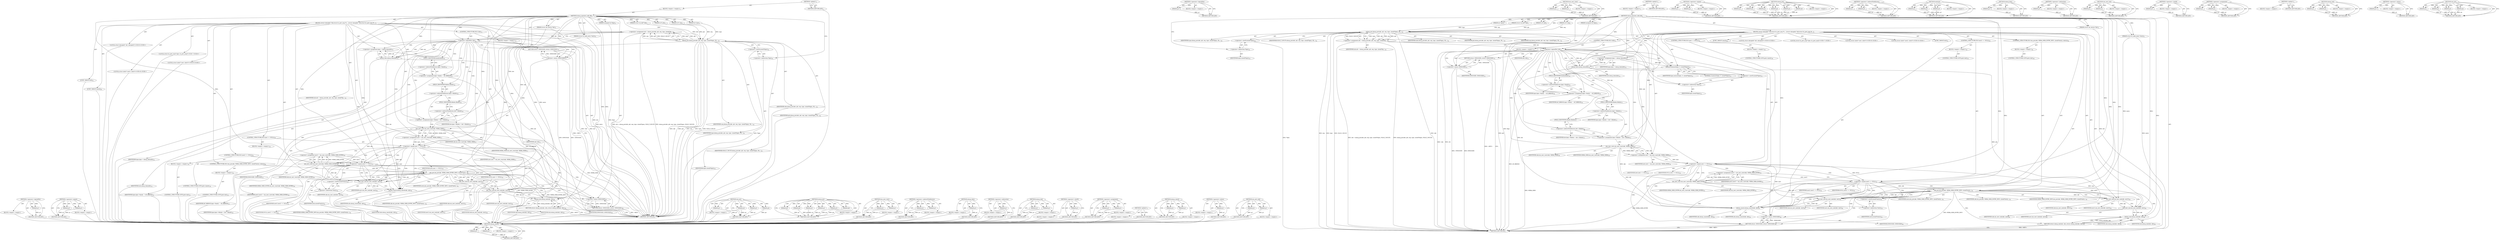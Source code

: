 digraph "nla_put" {
vulnerable_163 [label=<(METHOD,&lt;operator&gt;.logicalNot)>];
vulnerable_164 [label=<(PARAM,p1)>];
vulnerable_165 [label=<(BLOCK,&lt;empty&gt;,&lt;empty&gt;)>];
vulnerable_166 [label=<(METHOD_RETURN,ANY)>];
vulnerable_185 [label=<(METHOD,&lt;operator&gt;.equals)>];
vulnerable_186 [label=<(PARAM,p1)>];
vulnerable_187 [label=<(PARAM,p2)>];
vulnerable_188 [label=<(BLOCK,&lt;empty&gt;,&lt;empty&gt;)>];
vulnerable_189 [label=<(METHOD_RETURN,ANY)>];
vulnerable_6 [label=<(METHOD,&lt;global&gt;)<SUB>1</SUB>>];
vulnerable_7 [label=<(BLOCK,&lt;empty&gt;,&lt;empty&gt;)<SUB>1</SUB>>];
vulnerable_8 [label=<(METHOD,nlmsg_populate_mdb_fill)<SUB>1</SUB>>];
vulnerable_9 [label=<(PARAM,struct sk_buff *skb)<SUB>1</SUB>>];
vulnerable_10 [label=<(PARAM,struct net_device *dev)<SUB>2</SUB>>];
vulnerable_11 [label=<(PARAM,struct br_mdb_entry *entry)<SUB>3</SUB>>];
vulnerable_12 [label=<(PARAM,u32 pid)<SUB>3</SUB>>];
vulnerable_13 [label=<(PARAM,u32 seq)<SUB>4</SUB>>];
vulnerable_14 [label=<(PARAM,int type)<SUB>4</SUB>>];
vulnerable_15 [label=<(PARAM,unsigned int flags)<SUB>4</SUB>>];
vulnerable_16 [label=<(BLOCK,{
	struct nlmsghdr *nlh;
	struct br_port_msg *b...,{
	struct nlmsghdr *nlh;
	struct br_port_msg *b...)<SUB>5</SUB>>];
vulnerable_17 [label="<(LOCAL,struct nlmsghdr* nlh: nlmsghdr*)<SUB>6</SUB>>"];
vulnerable_18 [label="<(LOCAL,struct br_port_msg* bpm: br_port_msg*)<SUB>7</SUB>>"];
vulnerable_19 [label="<(LOCAL,struct nlattr* nest: nlattr*)<SUB>8</SUB>>"];
vulnerable_20 [label="<(LOCAL,struct nlattr* nest2: nlattr*)<SUB>8</SUB>>"];
vulnerable_21 [label=<(&lt;operator&gt;.assignment,nlh = nlmsg_put(skb, pid, seq, type, sizeof(*bp...)<SUB>10</SUB>>];
vulnerable_22 [label=<(IDENTIFIER,nlh,nlh = nlmsg_put(skb, pid, seq, type, sizeof(*bp...)<SUB>10</SUB>>];
vulnerable_23 [label=<(nlmsg_put,nlmsg_put(skb, pid, seq, type, sizeof(*bpm), NL...)<SUB>10</SUB>>];
vulnerable_24 [label=<(IDENTIFIER,skb,nlmsg_put(skb, pid, seq, type, sizeof(*bpm), NL...)<SUB>10</SUB>>];
vulnerable_25 [label=<(IDENTIFIER,pid,nlmsg_put(skb, pid, seq, type, sizeof(*bpm), NL...)<SUB>10</SUB>>];
vulnerable_26 [label=<(IDENTIFIER,seq,nlmsg_put(skb, pid, seq, type, sizeof(*bpm), NL...)<SUB>10</SUB>>];
vulnerable_27 [label=<(IDENTIFIER,type,nlmsg_put(skb, pid, seq, type, sizeof(*bpm), NL...)<SUB>10</SUB>>];
vulnerable_28 [label=<(&lt;operator&gt;.sizeOf,sizeof(*bpm))<SUB>10</SUB>>];
vulnerable_29 [label=<(&lt;operator&gt;.indirection,*bpm)<SUB>10</SUB>>];
vulnerable_30 [label=<(IDENTIFIER,bpm,sizeof(*bpm))<SUB>10</SUB>>];
vulnerable_31 [label=<(IDENTIFIER,NLM_F_MULTI,nlmsg_put(skb, pid, seq, type, sizeof(*bpm), NL...)<SUB>10</SUB>>];
vulnerable_32 [label=<(CONTROL_STRUCTURE,IF,if (!nlh))<SUB>11</SUB>>];
vulnerable_33 [label=<(&lt;operator&gt;.logicalNot,!nlh)<SUB>11</SUB>>];
vulnerable_34 [label=<(IDENTIFIER,nlh,!nlh)<SUB>11</SUB>>];
vulnerable_35 [label=<(BLOCK,&lt;empty&gt;,&lt;empty&gt;)<SUB>12</SUB>>];
vulnerable_36 [label=<(RETURN,return -EMSGSIZE;,return -EMSGSIZE;)<SUB>12</SUB>>];
vulnerable_37 [label=<(&lt;operator&gt;.minus,-EMSGSIZE)<SUB>12</SUB>>];
vulnerable_38 [label=<(IDENTIFIER,EMSGSIZE,-EMSGSIZE)<SUB>12</SUB>>];
vulnerable_39 [label=<(&lt;operator&gt;.assignment,bpm = nlmsg_data(nlh))<SUB>14</SUB>>];
vulnerable_40 [label=<(IDENTIFIER,bpm,bpm = nlmsg_data(nlh))<SUB>14</SUB>>];
vulnerable_41 [label=<(nlmsg_data,nlmsg_data(nlh))<SUB>14</SUB>>];
vulnerable_42 [label=<(IDENTIFIER,nlh,nlmsg_data(nlh))<SUB>14</SUB>>];
vulnerable_43 [label=<(&lt;operator&gt;.assignment,bpm-&gt;family  = AF_BRIDGE)<SUB>15</SUB>>];
vulnerable_44 [label=<(&lt;operator&gt;.indirectFieldAccess,bpm-&gt;family)<SUB>15</SUB>>];
vulnerable_45 [label=<(IDENTIFIER,bpm,bpm-&gt;family  = AF_BRIDGE)<SUB>15</SUB>>];
vulnerable_46 [label=<(FIELD_IDENTIFIER,family,family)<SUB>15</SUB>>];
vulnerable_47 [label=<(IDENTIFIER,AF_BRIDGE,bpm-&gt;family  = AF_BRIDGE)<SUB>15</SUB>>];
vulnerable_48 [label=<(&lt;operator&gt;.assignment,bpm-&gt;ifindex = dev-&gt;ifindex)<SUB>16</SUB>>];
vulnerable_49 [label=<(&lt;operator&gt;.indirectFieldAccess,bpm-&gt;ifindex)<SUB>16</SUB>>];
vulnerable_50 [label=<(IDENTIFIER,bpm,bpm-&gt;ifindex = dev-&gt;ifindex)<SUB>16</SUB>>];
vulnerable_51 [label=<(FIELD_IDENTIFIER,ifindex,ifindex)<SUB>16</SUB>>];
vulnerable_52 [label=<(&lt;operator&gt;.indirectFieldAccess,dev-&gt;ifindex)<SUB>16</SUB>>];
vulnerable_53 [label=<(IDENTIFIER,dev,bpm-&gt;ifindex = dev-&gt;ifindex)<SUB>16</SUB>>];
vulnerable_54 [label=<(FIELD_IDENTIFIER,ifindex,ifindex)<SUB>16</SUB>>];
vulnerable_55 [label=<(&lt;operator&gt;.assignment,nest = nla_nest_start(skb, MDBA_MDB))<SUB>17</SUB>>];
vulnerable_56 [label=<(IDENTIFIER,nest,nest = nla_nest_start(skb, MDBA_MDB))<SUB>17</SUB>>];
vulnerable_57 [label=<(nla_nest_start,nla_nest_start(skb, MDBA_MDB))<SUB>17</SUB>>];
vulnerable_58 [label=<(IDENTIFIER,skb,nla_nest_start(skb, MDBA_MDB))<SUB>17</SUB>>];
vulnerable_59 [label=<(IDENTIFIER,MDBA_MDB,nla_nest_start(skb, MDBA_MDB))<SUB>17</SUB>>];
vulnerable_60 [label=<(CONTROL_STRUCTURE,IF,if (nest == NULL))<SUB>18</SUB>>];
vulnerable_61 [label=<(&lt;operator&gt;.equals,nest == NULL)<SUB>18</SUB>>];
vulnerable_62 [label=<(IDENTIFIER,nest,nest == NULL)<SUB>18</SUB>>];
vulnerable_63 [label=<(IDENTIFIER,NULL,nest == NULL)<SUB>18</SUB>>];
vulnerable_64 [label=<(BLOCK,&lt;empty&gt;,&lt;empty&gt;)<SUB>19</SUB>>];
vulnerable_65 [label=<(CONTROL_STRUCTURE,GOTO,goto cancel;)<SUB>19</SUB>>];
vulnerable_66 [label=<(&lt;operator&gt;.assignment,nest2 = nla_nest_start(skb, MDBA_MDB_ENTRY))<SUB>20</SUB>>];
vulnerable_67 [label=<(IDENTIFIER,nest2,nest2 = nla_nest_start(skb, MDBA_MDB_ENTRY))<SUB>20</SUB>>];
vulnerable_68 [label=<(nla_nest_start,nla_nest_start(skb, MDBA_MDB_ENTRY))<SUB>20</SUB>>];
vulnerable_69 [label=<(IDENTIFIER,skb,nla_nest_start(skb, MDBA_MDB_ENTRY))<SUB>20</SUB>>];
vulnerable_70 [label=<(IDENTIFIER,MDBA_MDB_ENTRY,nla_nest_start(skb, MDBA_MDB_ENTRY))<SUB>20</SUB>>];
vulnerable_71 [label=<(CONTROL_STRUCTURE,IF,if (nest2 == NULL))<SUB>21</SUB>>];
vulnerable_72 [label=<(&lt;operator&gt;.equals,nest2 == NULL)<SUB>21</SUB>>];
vulnerable_73 [label=<(IDENTIFIER,nest2,nest2 == NULL)<SUB>21</SUB>>];
vulnerable_74 [label=<(IDENTIFIER,NULL,nest2 == NULL)<SUB>21</SUB>>];
vulnerable_75 [label=<(BLOCK,&lt;empty&gt;,&lt;empty&gt;)<SUB>22</SUB>>];
vulnerable_76 [label=<(CONTROL_STRUCTURE,GOTO,goto end;)<SUB>22</SUB>>];
vulnerable_77 [label=<(CONTROL_STRUCTURE,IF,if (nla_put(skb, MDBA_MDB_ENTRY_INFO, sizeof(*entry), entry)))<SUB>24</SUB>>];
vulnerable_78 [label=<(nla_put,nla_put(skb, MDBA_MDB_ENTRY_INFO, sizeof(*entry...)<SUB>24</SUB>>];
vulnerable_79 [label=<(IDENTIFIER,skb,nla_put(skb, MDBA_MDB_ENTRY_INFO, sizeof(*entry...)<SUB>24</SUB>>];
vulnerable_80 [label=<(IDENTIFIER,MDBA_MDB_ENTRY_INFO,nla_put(skb, MDBA_MDB_ENTRY_INFO, sizeof(*entry...)<SUB>24</SUB>>];
vulnerable_81 [label=<(&lt;operator&gt;.sizeOf,sizeof(*entry))<SUB>24</SUB>>];
vulnerable_82 [label=<(&lt;operator&gt;.indirection,*entry)<SUB>24</SUB>>];
vulnerable_83 [label=<(IDENTIFIER,entry,sizeof(*entry))<SUB>24</SUB>>];
vulnerable_84 [label=<(IDENTIFIER,entry,nla_put(skb, MDBA_MDB_ENTRY_INFO, sizeof(*entry...)<SUB>24</SUB>>];
vulnerable_85 [label=<(BLOCK,&lt;empty&gt;,&lt;empty&gt;)<SUB>25</SUB>>];
vulnerable_86 [label=<(CONTROL_STRUCTURE,GOTO,goto end;)<SUB>25</SUB>>];
vulnerable_87 [label=<(nla_nest_end,nla_nest_end(skb, nest2))<SUB>27</SUB>>];
vulnerable_88 [label=<(IDENTIFIER,skb,nla_nest_end(skb, nest2))<SUB>27</SUB>>];
vulnerable_89 [label=<(IDENTIFIER,nest2,nla_nest_end(skb, nest2))<SUB>27</SUB>>];
vulnerable_90 [label=<(nla_nest_end,nla_nest_end(skb, nest))<SUB>28</SUB>>];
vulnerable_91 [label=<(IDENTIFIER,skb,nla_nest_end(skb, nest))<SUB>28</SUB>>];
vulnerable_92 [label=<(IDENTIFIER,nest,nla_nest_end(skb, nest))<SUB>28</SUB>>];
vulnerable_93 [label=<(RETURN,return nlmsg_end(skb, nlh);,return nlmsg_end(skb, nlh);)<SUB>29</SUB>>];
vulnerable_94 [label=<(nlmsg_end,nlmsg_end(skb, nlh))<SUB>29</SUB>>];
vulnerable_95 [label=<(IDENTIFIER,skb,nlmsg_end(skb, nlh))<SUB>29</SUB>>];
vulnerable_96 [label=<(IDENTIFIER,nlh,nlmsg_end(skb, nlh))<SUB>29</SUB>>];
vulnerable_97 [label=<(JUMP_TARGET,end)<SUB>31</SUB>>];
vulnerable_98 [label=<(nla_nest_end,nla_nest_end(skb, nest))<SUB>32</SUB>>];
vulnerable_99 [label=<(IDENTIFIER,skb,nla_nest_end(skb, nest))<SUB>32</SUB>>];
vulnerable_100 [label=<(IDENTIFIER,nest,nla_nest_end(skb, nest))<SUB>32</SUB>>];
vulnerable_101 [label=<(JUMP_TARGET,cancel)<SUB>33</SUB>>];
vulnerable_102 [label=<(nlmsg_cancel,nlmsg_cancel(skb, nlh))<SUB>34</SUB>>];
vulnerable_103 [label=<(IDENTIFIER,skb,nlmsg_cancel(skb, nlh))<SUB>34</SUB>>];
vulnerable_104 [label=<(IDENTIFIER,nlh,nlmsg_cancel(skb, nlh))<SUB>34</SUB>>];
vulnerable_105 [label=<(RETURN,return -EMSGSIZE;,return -EMSGSIZE;)<SUB>35</SUB>>];
vulnerable_106 [label=<(&lt;operator&gt;.minus,-EMSGSIZE)<SUB>35</SUB>>];
vulnerable_107 [label=<(IDENTIFIER,EMSGSIZE,-EMSGSIZE)<SUB>35</SUB>>];
vulnerable_108 [label=<(METHOD_RETURN,int)<SUB>1</SUB>>];
vulnerable_110 [label=<(METHOD_RETURN,ANY)<SUB>1</SUB>>];
vulnerable_190 [label=<(METHOD,nla_put)>];
vulnerable_191 [label=<(PARAM,p1)>];
vulnerable_192 [label=<(PARAM,p2)>];
vulnerable_193 [label=<(PARAM,p3)>];
vulnerable_194 [label=<(PARAM,p4)>];
vulnerable_195 [label=<(BLOCK,&lt;empty&gt;,&lt;empty&gt;)>];
vulnerable_196 [label=<(METHOD_RETURN,ANY)>];
vulnerable_146 [label=<(METHOD,nlmsg_put)>];
vulnerable_147 [label=<(PARAM,p1)>];
vulnerable_148 [label=<(PARAM,p2)>];
vulnerable_149 [label=<(PARAM,p3)>];
vulnerable_150 [label=<(PARAM,p4)>];
vulnerable_151 [label=<(PARAM,p5)>];
vulnerable_152 [label=<(PARAM,p6)>];
vulnerable_153 [label=<(BLOCK,&lt;empty&gt;,&lt;empty&gt;)>];
vulnerable_154 [label=<(METHOD_RETURN,ANY)>];
vulnerable_180 [label=<(METHOD,nla_nest_start)>];
vulnerable_181 [label=<(PARAM,p1)>];
vulnerable_182 [label=<(PARAM,p2)>];
vulnerable_183 [label=<(BLOCK,&lt;empty&gt;,&lt;empty&gt;)>];
vulnerable_184 [label=<(METHOD_RETURN,ANY)>];
vulnerable_175 [label=<(METHOD,&lt;operator&gt;.indirectFieldAccess)>];
vulnerable_176 [label=<(PARAM,p1)>];
vulnerable_177 [label=<(PARAM,p2)>];
vulnerable_178 [label=<(BLOCK,&lt;empty&gt;,&lt;empty&gt;)>];
vulnerable_179 [label=<(METHOD_RETURN,ANY)>];
vulnerable_171 [label=<(METHOD,nlmsg_data)>];
vulnerable_172 [label=<(PARAM,p1)>];
vulnerable_173 [label=<(BLOCK,&lt;empty&gt;,&lt;empty&gt;)>];
vulnerable_174 [label=<(METHOD_RETURN,ANY)>];
vulnerable_159 [label=<(METHOD,&lt;operator&gt;.indirection)>];
vulnerable_160 [label=<(PARAM,p1)>];
vulnerable_161 [label=<(BLOCK,&lt;empty&gt;,&lt;empty&gt;)>];
vulnerable_162 [label=<(METHOD_RETURN,ANY)>];
vulnerable_202 [label=<(METHOD,nlmsg_end)>];
vulnerable_203 [label=<(PARAM,p1)>];
vulnerable_204 [label=<(PARAM,p2)>];
vulnerable_205 [label=<(BLOCK,&lt;empty&gt;,&lt;empty&gt;)>];
vulnerable_206 [label=<(METHOD_RETURN,ANY)>];
vulnerable_155 [label=<(METHOD,&lt;operator&gt;.sizeOf)>];
vulnerable_156 [label=<(PARAM,p1)>];
vulnerable_157 [label=<(BLOCK,&lt;empty&gt;,&lt;empty&gt;)>];
vulnerable_158 [label=<(METHOD_RETURN,ANY)>];
vulnerable_141 [label=<(METHOD,&lt;operator&gt;.assignment)>];
vulnerable_142 [label=<(PARAM,p1)>];
vulnerable_143 [label=<(PARAM,p2)>];
vulnerable_144 [label=<(BLOCK,&lt;empty&gt;,&lt;empty&gt;)>];
vulnerable_145 [label=<(METHOD_RETURN,ANY)>];
vulnerable_135 [label=<(METHOD,&lt;global&gt;)<SUB>1</SUB>>];
vulnerable_136 [label=<(BLOCK,&lt;empty&gt;,&lt;empty&gt;)>];
vulnerable_137 [label=<(METHOD_RETURN,ANY)>];
vulnerable_207 [label=<(METHOD,nlmsg_cancel)>];
vulnerable_208 [label=<(PARAM,p1)>];
vulnerable_209 [label=<(PARAM,p2)>];
vulnerable_210 [label=<(BLOCK,&lt;empty&gt;,&lt;empty&gt;)>];
vulnerable_211 [label=<(METHOD_RETURN,ANY)>];
vulnerable_167 [label=<(METHOD,&lt;operator&gt;.minus)>];
vulnerable_168 [label=<(PARAM,p1)>];
vulnerable_169 [label=<(BLOCK,&lt;empty&gt;,&lt;empty&gt;)>];
vulnerable_170 [label=<(METHOD_RETURN,ANY)>];
vulnerable_197 [label=<(METHOD,nla_nest_end)>];
vulnerable_198 [label=<(PARAM,p1)>];
vulnerable_199 [label=<(PARAM,p2)>];
vulnerable_200 [label=<(BLOCK,&lt;empty&gt;,&lt;empty&gt;)>];
vulnerable_201 [label=<(METHOD_RETURN,ANY)>];
fixed_219 [label=<(METHOD,nlmsg_cancel)>];
fixed_220 [label=<(PARAM,p1)>];
fixed_221 [label=<(PARAM,p2)>];
fixed_222 [label=<(BLOCK,&lt;empty&gt;,&lt;empty&gt;)>];
fixed_223 [label=<(METHOD_RETURN,ANY)>];
fixed_169 [label=<(METHOD,&lt;operator&gt;.logicalNot)>];
fixed_170 [label=<(PARAM,p1)>];
fixed_171 [label=<(BLOCK,&lt;empty&gt;,&lt;empty&gt;)>];
fixed_172 [label=<(METHOD_RETURN,ANY)>];
fixed_192 [label=<(METHOD,nla_nest_start)>];
fixed_193 [label=<(PARAM,p1)>];
fixed_194 [label=<(PARAM,p2)>];
fixed_195 [label=<(BLOCK,&lt;empty&gt;,&lt;empty&gt;)>];
fixed_196 [label=<(METHOD_RETURN,ANY)>];
fixed_6 [label=<(METHOD,&lt;global&gt;)<SUB>1</SUB>>];
fixed_7 [label=<(BLOCK,&lt;empty&gt;,&lt;empty&gt;)<SUB>1</SUB>>];
fixed_8 [label=<(METHOD,nlmsg_populate_mdb_fill)<SUB>1</SUB>>];
fixed_9 [label=<(PARAM,struct sk_buff *skb)<SUB>1</SUB>>];
fixed_10 [label=<(PARAM,struct net_device *dev)<SUB>2</SUB>>];
fixed_11 [label=<(PARAM,struct br_mdb_entry *entry)<SUB>3</SUB>>];
fixed_12 [label=<(PARAM,u32 pid)<SUB>3</SUB>>];
fixed_13 [label=<(PARAM,u32 seq)<SUB>4</SUB>>];
fixed_14 [label=<(PARAM,int type)<SUB>4</SUB>>];
fixed_15 [label=<(PARAM,unsigned int flags)<SUB>4</SUB>>];
fixed_16 [label=<(BLOCK,{
	struct nlmsghdr *nlh;
	struct br_port_msg *b...,{
	struct nlmsghdr *nlh;
	struct br_port_msg *b...)<SUB>5</SUB>>];
fixed_17 [label="<(LOCAL,struct nlmsghdr* nlh: nlmsghdr*)<SUB>6</SUB>>"];
fixed_18 [label="<(LOCAL,struct br_port_msg* bpm: br_port_msg*)<SUB>7</SUB>>"];
fixed_19 [label="<(LOCAL,struct nlattr* nest: nlattr*)<SUB>8</SUB>>"];
fixed_20 [label="<(LOCAL,struct nlattr* nest2: nlattr*)<SUB>8</SUB>>"];
fixed_21 [label=<(&lt;operator&gt;.assignment,nlh = nlmsg_put(skb, pid, seq, type, sizeof(*bp...)<SUB>10</SUB>>];
fixed_22 [label=<(IDENTIFIER,nlh,nlh = nlmsg_put(skb, pid, seq, type, sizeof(*bp...)<SUB>10</SUB>>];
fixed_23 [label=<(nlmsg_put,nlmsg_put(skb, pid, seq, type, sizeof(*bpm), NL...)<SUB>10</SUB>>];
fixed_24 [label=<(IDENTIFIER,skb,nlmsg_put(skb, pid, seq, type, sizeof(*bpm), NL...)<SUB>10</SUB>>];
fixed_25 [label=<(IDENTIFIER,pid,nlmsg_put(skb, pid, seq, type, sizeof(*bpm), NL...)<SUB>10</SUB>>];
fixed_26 [label=<(IDENTIFIER,seq,nlmsg_put(skb, pid, seq, type, sizeof(*bpm), NL...)<SUB>10</SUB>>];
fixed_27 [label=<(IDENTIFIER,type,nlmsg_put(skb, pid, seq, type, sizeof(*bpm), NL...)<SUB>10</SUB>>];
fixed_28 [label=<(&lt;operator&gt;.sizeOf,sizeof(*bpm))<SUB>10</SUB>>];
fixed_29 [label=<(&lt;operator&gt;.indirection,*bpm)<SUB>10</SUB>>];
fixed_30 [label=<(IDENTIFIER,bpm,sizeof(*bpm))<SUB>10</SUB>>];
fixed_31 [label=<(IDENTIFIER,NLM_F_MULTI,nlmsg_put(skb, pid, seq, type, sizeof(*bpm), NL...)<SUB>10</SUB>>];
fixed_32 [label=<(CONTROL_STRUCTURE,IF,if (!nlh))<SUB>11</SUB>>];
fixed_33 [label=<(&lt;operator&gt;.logicalNot,!nlh)<SUB>11</SUB>>];
fixed_34 [label=<(IDENTIFIER,nlh,!nlh)<SUB>11</SUB>>];
fixed_35 [label=<(BLOCK,&lt;empty&gt;,&lt;empty&gt;)<SUB>12</SUB>>];
fixed_36 [label=<(RETURN,return -EMSGSIZE;,return -EMSGSIZE;)<SUB>12</SUB>>];
fixed_37 [label=<(&lt;operator&gt;.minus,-EMSGSIZE)<SUB>12</SUB>>];
fixed_38 [label=<(IDENTIFIER,EMSGSIZE,-EMSGSIZE)<SUB>12</SUB>>];
fixed_39 [label=<(&lt;operator&gt;.assignment,bpm = nlmsg_data(nlh))<SUB>14</SUB>>];
fixed_40 [label=<(IDENTIFIER,bpm,bpm = nlmsg_data(nlh))<SUB>14</SUB>>];
fixed_41 [label=<(nlmsg_data,nlmsg_data(nlh))<SUB>14</SUB>>];
fixed_42 [label=<(IDENTIFIER,nlh,nlmsg_data(nlh))<SUB>14</SUB>>];
fixed_43 [label=<(memset,memset(bpm, 0, sizeof(*bpm)))<SUB>15</SUB>>];
fixed_44 [label=<(IDENTIFIER,bpm,memset(bpm, 0, sizeof(*bpm)))<SUB>15</SUB>>];
fixed_45 [label=<(LITERAL,0,memset(bpm, 0, sizeof(*bpm)))<SUB>15</SUB>>];
fixed_46 [label=<(&lt;operator&gt;.sizeOf,sizeof(*bpm))<SUB>15</SUB>>];
fixed_47 [label=<(&lt;operator&gt;.indirection,*bpm)<SUB>15</SUB>>];
fixed_48 [label=<(IDENTIFIER,bpm,sizeof(*bpm))<SUB>15</SUB>>];
fixed_49 [label=<(&lt;operator&gt;.assignment,bpm-&gt;family  = AF_BRIDGE)<SUB>16</SUB>>];
fixed_50 [label=<(&lt;operator&gt;.indirectFieldAccess,bpm-&gt;family)<SUB>16</SUB>>];
fixed_51 [label=<(IDENTIFIER,bpm,bpm-&gt;family  = AF_BRIDGE)<SUB>16</SUB>>];
fixed_52 [label=<(FIELD_IDENTIFIER,family,family)<SUB>16</SUB>>];
fixed_53 [label=<(IDENTIFIER,AF_BRIDGE,bpm-&gt;family  = AF_BRIDGE)<SUB>16</SUB>>];
fixed_54 [label=<(&lt;operator&gt;.assignment,bpm-&gt;ifindex = dev-&gt;ifindex)<SUB>17</SUB>>];
fixed_55 [label=<(&lt;operator&gt;.indirectFieldAccess,bpm-&gt;ifindex)<SUB>17</SUB>>];
fixed_56 [label=<(IDENTIFIER,bpm,bpm-&gt;ifindex = dev-&gt;ifindex)<SUB>17</SUB>>];
fixed_57 [label=<(FIELD_IDENTIFIER,ifindex,ifindex)<SUB>17</SUB>>];
fixed_58 [label=<(&lt;operator&gt;.indirectFieldAccess,dev-&gt;ifindex)<SUB>17</SUB>>];
fixed_59 [label=<(IDENTIFIER,dev,bpm-&gt;ifindex = dev-&gt;ifindex)<SUB>17</SUB>>];
fixed_60 [label=<(FIELD_IDENTIFIER,ifindex,ifindex)<SUB>17</SUB>>];
fixed_61 [label=<(&lt;operator&gt;.assignment,nest = nla_nest_start(skb, MDBA_MDB))<SUB>18</SUB>>];
fixed_62 [label=<(IDENTIFIER,nest,nest = nla_nest_start(skb, MDBA_MDB))<SUB>18</SUB>>];
fixed_63 [label=<(nla_nest_start,nla_nest_start(skb, MDBA_MDB))<SUB>18</SUB>>];
fixed_64 [label=<(IDENTIFIER,skb,nla_nest_start(skb, MDBA_MDB))<SUB>18</SUB>>];
fixed_65 [label=<(IDENTIFIER,MDBA_MDB,nla_nest_start(skb, MDBA_MDB))<SUB>18</SUB>>];
fixed_66 [label=<(CONTROL_STRUCTURE,IF,if (nest == NULL))<SUB>19</SUB>>];
fixed_67 [label=<(&lt;operator&gt;.equals,nest == NULL)<SUB>19</SUB>>];
fixed_68 [label=<(IDENTIFIER,nest,nest == NULL)<SUB>19</SUB>>];
fixed_69 [label=<(IDENTIFIER,NULL,nest == NULL)<SUB>19</SUB>>];
fixed_70 [label=<(BLOCK,&lt;empty&gt;,&lt;empty&gt;)<SUB>20</SUB>>];
fixed_71 [label=<(CONTROL_STRUCTURE,GOTO,goto cancel;)<SUB>20</SUB>>];
fixed_72 [label=<(&lt;operator&gt;.assignment,nest2 = nla_nest_start(skb, MDBA_MDB_ENTRY))<SUB>21</SUB>>];
fixed_73 [label=<(IDENTIFIER,nest2,nest2 = nla_nest_start(skb, MDBA_MDB_ENTRY))<SUB>21</SUB>>];
fixed_74 [label=<(nla_nest_start,nla_nest_start(skb, MDBA_MDB_ENTRY))<SUB>21</SUB>>];
fixed_75 [label=<(IDENTIFIER,skb,nla_nest_start(skb, MDBA_MDB_ENTRY))<SUB>21</SUB>>];
fixed_76 [label=<(IDENTIFIER,MDBA_MDB_ENTRY,nla_nest_start(skb, MDBA_MDB_ENTRY))<SUB>21</SUB>>];
fixed_77 [label=<(CONTROL_STRUCTURE,IF,if (nest2 == NULL))<SUB>22</SUB>>];
fixed_78 [label=<(&lt;operator&gt;.equals,nest2 == NULL)<SUB>22</SUB>>];
fixed_79 [label=<(IDENTIFIER,nest2,nest2 == NULL)<SUB>22</SUB>>];
fixed_80 [label=<(IDENTIFIER,NULL,nest2 == NULL)<SUB>22</SUB>>];
fixed_81 [label=<(BLOCK,&lt;empty&gt;,&lt;empty&gt;)<SUB>23</SUB>>];
fixed_82 [label=<(CONTROL_STRUCTURE,GOTO,goto end;)<SUB>23</SUB>>];
fixed_83 [label=<(CONTROL_STRUCTURE,IF,if (nla_put(skb, MDBA_MDB_ENTRY_INFO, sizeof(*entry), entry)))<SUB>25</SUB>>];
fixed_84 [label=<(nla_put,nla_put(skb, MDBA_MDB_ENTRY_INFO, sizeof(*entry...)<SUB>25</SUB>>];
fixed_85 [label=<(IDENTIFIER,skb,nla_put(skb, MDBA_MDB_ENTRY_INFO, sizeof(*entry...)<SUB>25</SUB>>];
fixed_86 [label=<(IDENTIFIER,MDBA_MDB_ENTRY_INFO,nla_put(skb, MDBA_MDB_ENTRY_INFO, sizeof(*entry...)<SUB>25</SUB>>];
fixed_87 [label=<(&lt;operator&gt;.sizeOf,sizeof(*entry))<SUB>25</SUB>>];
fixed_88 [label=<(&lt;operator&gt;.indirection,*entry)<SUB>25</SUB>>];
fixed_89 [label=<(IDENTIFIER,entry,sizeof(*entry))<SUB>25</SUB>>];
fixed_90 [label=<(IDENTIFIER,entry,nla_put(skb, MDBA_MDB_ENTRY_INFO, sizeof(*entry...)<SUB>25</SUB>>];
fixed_91 [label=<(BLOCK,&lt;empty&gt;,&lt;empty&gt;)<SUB>26</SUB>>];
fixed_92 [label=<(CONTROL_STRUCTURE,GOTO,goto end;)<SUB>26</SUB>>];
fixed_93 [label=<(nla_nest_end,nla_nest_end(skb, nest2))<SUB>28</SUB>>];
fixed_94 [label=<(IDENTIFIER,skb,nla_nest_end(skb, nest2))<SUB>28</SUB>>];
fixed_95 [label=<(IDENTIFIER,nest2,nla_nest_end(skb, nest2))<SUB>28</SUB>>];
fixed_96 [label=<(nla_nest_end,nla_nest_end(skb, nest))<SUB>29</SUB>>];
fixed_97 [label=<(IDENTIFIER,skb,nla_nest_end(skb, nest))<SUB>29</SUB>>];
fixed_98 [label=<(IDENTIFIER,nest,nla_nest_end(skb, nest))<SUB>29</SUB>>];
fixed_99 [label=<(RETURN,return nlmsg_end(skb, nlh);,return nlmsg_end(skb, nlh);)<SUB>30</SUB>>];
fixed_100 [label=<(nlmsg_end,nlmsg_end(skb, nlh))<SUB>30</SUB>>];
fixed_101 [label=<(IDENTIFIER,skb,nlmsg_end(skb, nlh))<SUB>30</SUB>>];
fixed_102 [label=<(IDENTIFIER,nlh,nlmsg_end(skb, nlh))<SUB>30</SUB>>];
fixed_103 [label=<(JUMP_TARGET,end)<SUB>32</SUB>>];
fixed_104 [label=<(nla_nest_end,nla_nest_end(skb, nest))<SUB>33</SUB>>];
fixed_105 [label=<(IDENTIFIER,skb,nla_nest_end(skb, nest))<SUB>33</SUB>>];
fixed_106 [label=<(IDENTIFIER,nest,nla_nest_end(skb, nest))<SUB>33</SUB>>];
fixed_107 [label=<(JUMP_TARGET,cancel)<SUB>34</SUB>>];
fixed_108 [label=<(nlmsg_cancel,nlmsg_cancel(skb, nlh))<SUB>35</SUB>>];
fixed_109 [label=<(IDENTIFIER,skb,nlmsg_cancel(skb, nlh))<SUB>35</SUB>>];
fixed_110 [label=<(IDENTIFIER,nlh,nlmsg_cancel(skb, nlh))<SUB>35</SUB>>];
fixed_111 [label=<(RETURN,return -EMSGSIZE;,return -EMSGSIZE;)<SUB>36</SUB>>];
fixed_112 [label=<(&lt;operator&gt;.minus,-EMSGSIZE)<SUB>36</SUB>>];
fixed_113 [label=<(IDENTIFIER,EMSGSIZE,-EMSGSIZE)<SUB>36</SUB>>];
fixed_114 [label=<(METHOD_RETURN,int)<SUB>1</SUB>>];
fixed_116 [label=<(METHOD_RETURN,ANY)<SUB>1</SUB>>];
fixed_197 [label=<(METHOD,&lt;operator&gt;.equals)>];
fixed_198 [label=<(PARAM,p1)>];
fixed_199 [label=<(PARAM,p2)>];
fixed_200 [label=<(BLOCK,&lt;empty&gt;,&lt;empty&gt;)>];
fixed_201 [label=<(METHOD_RETURN,ANY)>];
fixed_152 [label=<(METHOD,nlmsg_put)>];
fixed_153 [label=<(PARAM,p1)>];
fixed_154 [label=<(PARAM,p2)>];
fixed_155 [label=<(PARAM,p3)>];
fixed_156 [label=<(PARAM,p4)>];
fixed_157 [label=<(PARAM,p5)>];
fixed_158 [label=<(PARAM,p6)>];
fixed_159 [label=<(BLOCK,&lt;empty&gt;,&lt;empty&gt;)>];
fixed_160 [label=<(METHOD_RETURN,ANY)>];
fixed_187 [label=<(METHOD,&lt;operator&gt;.indirectFieldAccess)>];
fixed_188 [label=<(PARAM,p1)>];
fixed_189 [label=<(PARAM,p2)>];
fixed_190 [label=<(BLOCK,&lt;empty&gt;,&lt;empty&gt;)>];
fixed_191 [label=<(METHOD_RETURN,ANY)>];
fixed_181 [label=<(METHOD,memset)>];
fixed_182 [label=<(PARAM,p1)>];
fixed_183 [label=<(PARAM,p2)>];
fixed_184 [label=<(PARAM,p3)>];
fixed_185 [label=<(BLOCK,&lt;empty&gt;,&lt;empty&gt;)>];
fixed_186 [label=<(METHOD_RETURN,ANY)>];
fixed_177 [label=<(METHOD,nlmsg_data)>];
fixed_178 [label=<(PARAM,p1)>];
fixed_179 [label=<(BLOCK,&lt;empty&gt;,&lt;empty&gt;)>];
fixed_180 [label=<(METHOD_RETURN,ANY)>];
fixed_165 [label=<(METHOD,&lt;operator&gt;.indirection)>];
fixed_166 [label=<(PARAM,p1)>];
fixed_167 [label=<(BLOCK,&lt;empty&gt;,&lt;empty&gt;)>];
fixed_168 [label=<(METHOD_RETURN,ANY)>];
fixed_209 [label=<(METHOD,nla_nest_end)>];
fixed_210 [label=<(PARAM,p1)>];
fixed_211 [label=<(PARAM,p2)>];
fixed_212 [label=<(BLOCK,&lt;empty&gt;,&lt;empty&gt;)>];
fixed_213 [label=<(METHOD_RETURN,ANY)>];
fixed_161 [label=<(METHOD,&lt;operator&gt;.sizeOf)>];
fixed_162 [label=<(PARAM,p1)>];
fixed_163 [label=<(BLOCK,&lt;empty&gt;,&lt;empty&gt;)>];
fixed_164 [label=<(METHOD_RETURN,ANY)>];
fixed_147 [label=<(METHOD,&lt;operator&gt;.assignment)>];
fixed_148 [label=<(PARAM,p1)>];
fixed_149 [label=<(PARAM,p2)>];
fixed_150 [label=<(BLOCK,&lt;empty&gt;,&lt;empty&gt;)>];
fixed_151 [label=<(METHOD_RETURN,ANY)>];
fixed_141 [label=<(METHOD,&lt;global&gt;)<SUB>1</SUB>>];
fixed_142 [label=<(BLOCK,&lt;empty&gt;,&lt;empty&gt;)>];
fixed_143 [label=<(METHOD_RETURN,ANY)>];
fixed_214 [label=<(METHOD,nlmsg_end)>];
fixed_215 [label=<(PARAM,p1)>];
fixed_216 [label=<(PARAM,p2)>];
fixed_217 [label=<(BLOCK,&lt;empty&gt;,&lt;empty&gt;)>];
fixed_218 [label=<(METHOD_RETURN,ANY)>];
fixed_173 [label=<(METHOD,&lt;operator&gt;.minus)>];
fixed_174 [label=<(PARAM,p1)>];
fixed_175 [label=<(BLOCK,&lt;empty&gt;,&lt;empty&gt;)>];
fixed_176 [label=<(METHOD_RETURN,ANY)>];
fixed_202 [label=<(METHOD,nla_put)>];
fixed_203 [label=<(PARAM,p1)>];
fixed_204 [label=<(PARAM,p2)>];
fixed_205 [label=<(PARAM,p3)>];
fixed_206 [label=<(PARAM,p4)>];
fixed_207 [label=<(BLOCK,&lt;empty&gt;,&lt;empty&gt;)>];
fixed_208 [label=<(METHOD_RETURN,ANY)>];
vulnerable_163 -> vulnerable_164  [key=0, label="AST: "];
vulnerable_163 -> vulnerable_164  [key=1, label="DDG: "];
vulnerable_163 -> vulnerable_165  [key=0, label="AST: "];
vulnerable_163 -> vulnerable_166  [key=0, label="AST: "];
vulnerable_163 -> vulnerable_166  [key=1, label="CFG: "];
vulnerable_164 -> vulnerable_166  [key=0, label="DDG: p1"];
vulnerable_165 -> fixed_219  [key=0];
vulnerable_166 -> fixed_219  [key=0];
vulnerable_185 -> vulnerable_186  [key=0, label="AST: "];
vulnerable_185 -> vulnerable_186  [key=1, label="DDG: "];
vulnerable_185 -> vulnerable_188  [key=0, label="AST: "];
vulnerable_185 -> vulnerable_187  [key=0, label="AST: "];
vulnerable_185 -> vulnerable_187  [key=1, label="DDG: "];
vulnerable_185 -> vulnerable_189  [key=0, label="AST: "];
vulnerable_185 -> vulnerable_189  [key=1, label="CFG: "];
vulnerable_186 -> vulnerable_189  [key=0, label="DDG: p1"];
vulnerable_187 -> vulnerable_189  [key=0, label="DDG: p2"];
vulnerable_188 -> fixed_219  [key=0];
vulnerable_189 -> fixed_219  [key=0];
vulnerable_6 -> vulnerable_7  [key=0, label="AST: "];
vulnerable_6 -> vulnerable_110  [key=0, label="AST: "];
vulnerable_6 -> vulnerable_110  [key=1, label="CFG: "];
vulnerable_7 -> vulnerable_8  [key=0, label="AST: "];
vulnerable_8 -> vulnerable_9  [key=0, label="AST: "];
vulnerable_8 -> vulnerable_9  [key=1, label="DDG: "];
vulnerable_8 -> vulnerable_10  [key=0, label="AST: "];
vulnerable_8 -> vulnerable_10  [key=1, label="DDG: "];
vulnerable_8 -> vulnerable_11  [key=0, label="AST: "];
vulnerable_8 -> vulnerable_11  [key=1, label="DDG: "];
vulnerable_8 -> vulnerable_12  [key=0, label="AST: "];
vulnerable_8 -> vulnerable_12  [key=1, label="DDG: "];
vulnerable_8 -> vulnerable_13  [key=0, label="AST: "];
vulnerable_8 -> vulnerable_13  [key=1, label="DDG: "];
vulnerable_8 -> vulnerable_14  [key=0, label="AST: "];
vulnerable_8 -> vulnerable_14  [key=1, label="DDG: "];
vulnerable_8 -> vulnerable_15  [key=0, label="AST: "];
vulnerable_8 -> vulnerable_15  [key=1, label="DDG: "];
vulnerable_8 -> vulnerable_16  [key=0, label="AST: "];
vulnerable_8 -> vulnerable_108  [key=0, label="AST: "];
vulnerable_8 -> vulnerable_29  [key=0, label="CFG: "];
vulnerable_8 -> vulnerable_43  [key=0, label="DDG: "];
vulnerable_8 -> vulnerable_87  [key=0, label="DDG: "];
vulnerable_8 -> vulnerable_90  [key=0, label="DDG: "];
vulnerable_8 -> vulnerable_98  [key=0, label="DDG: "];
vulnerable_8 -> vulnerable_102  [key=0, label="DDG: "];
vulnerable_8 -> vulnerable_23  [key=0, label="DDG: "];
vulnerable_8 -> vulnerable_33  [key=0, label="DDG: "];
vulnerable_8 -> vulnerable_41  [key=0, label="DDG: "];
vulnerable_8 -> vulnerable_57  [key=0, label="DDG: "];
vulnerable_8 -> vulnerable_61  [key=0, label="DDG: "];
vulnerable_8 -> vulnerable_68  [key=0, label="DDG: "];
vulnerable_8 -> vulnerable_72  [key=0, label="DDG: "];
vulnerable_8 -> vulnerable_78  [key=0, label="DDG: "];
vulnerable_8 -> vulnerable_94  [key=0, label="DDG: "];
vulnerable_8 -> vulnerable_106  [key=0, label="DDG: "];
vulnerable_8 -> vulnerable_37  [key=0, label="DDG: "];
vulnerable_9 -> vulnerable_23  [key=0, label="DDG: skb"];
vulnerable_10 -> vulnerable_108  [key=0, label="DDG: dev"];
vulnerable_10 -> vulnerable_48  [key=0, label="DDG: dev"];
vulnerable_11 -> vulnerable_108  [key=0, label="DDG: entry"];
vulnerable_11 -> vulnerable_78  [key=0, label="DDG: entry"];
vulnerable_12 -> vulnerable_23  [key=0, label="DDG: pid"];
vulnerable_13 -> vulnerable_23  [key=0, label="DDG: seq"];
vulnerable_14 -> vulnerable_23  [key=0, label="DDG: type"];
vulnerable_15 -> vulnerable_108  [key=0, label="DDG: flags"];
vulnerable_16 -> vulnerable_17  [key=0, label="AST: "];
vulnerable_16 -> vulnerable_18  [key=0, label="AST: "];
vulnerable_16 -> vulnerable_19  [key=0, label="AST: "];
vulnerable_16 -> vulnerable_20  [key=0, label="AST: "];
vulnerable_16 -> vulnerable_21  [key=0, label="AST: "];
vulnerable_16 -> vulnerable_32  [key=0, label="AST: "];
vulnerable_16 -> vulnerable_39  [key=0, label="AST: "];
vulnerable_16 -> vulnerable_43  [key=0, label="AST: "];
vulnerable_16 -> vulnerable_48  [key=0, label="AST: "];
vulnerable_16 -> vulnerable_55  [key=0, label="AST: "];
vulnerable_16 -> vulnerable_60  [key=0, label="AST: "];
vulnerable_16 -> vulnerable_66  [key=0, label="AST: "];
vulnerable_16 -> vulnerable_71  [key=0, label="AST: "];
vulnerable_16 -> vulnerable_77  [key=0, label="AST: "];
vulnerable_16 -> vulnerable_87  [key=0, label="AST: "];
vulnerable_16 -> vulnerable_90  [key=0, label="AST: "];
vulnerable_16 -> vulnerable_93  [key=0, label="AST: "];
vulnerable_16 -> vulnerable_97  [key=0, label="AST: "];
vulnerable_16 -> vulnerable_98  [key=0, label="AST: "];
vulnerable_16 -> vulnerable_101  [key=0, label="AST: "];
vulnerable_16 -> vulnerable_102  [key=0, label="AST: "];
vulnerable_16 -> vulnerable_105  [key=0, label="AST: "];
vulnerable_17 -> fixed_219  [key=0];
vulnerable_18 -> fixed_219  [key=0];
vulnerable_19 -> fixed_219  [key=0];
vulnerable_20 -> fixed_219  [key=0];
vulnerable_21 -> vulnerable_22  [key=0, label="AST: "];
vulnerable_21 -> vulnerable_23  [key=0, label="AST: "];
vulnerable_21 -> vulnerable_33  [key=0, label="CFG: "];
vulnerable_21 -> vulnerable_33  [key=1, label="DDG: nlh"];
vulnerable_21 -> vulnerable_108  [key=0, label="DDG: nlmsg_put(skb, pid, seq, type, sizeof(*bpm), NLM_F_MULTI)"];
vulnerable_21 -> vulnerable_108  [key=1, label="DDG: nlh = nlmsg_put(skb, pid, seq, type, sizeof(*bpm), NLM_F_MULTI)"];
vulnerable_22 -> fixed_219  [key=0];
vulnerable_23 -> vulnerable_24  [key=0, label="AST: "];
vulnerable_23 -> vulnerable_25  [key=0, label="AST: "];
vulnerable_23 -> vulnerable_26  [key=0, label="AST: "];
vulnerable_23 -> vulnerable_27  [key=0, label="AST: "];
vulnerable_23 -> vulnerable_28  [key=0, label="AST: "];
vulnerable_23 -> vulnerable_31  [key=0, label="AST: "];
vulnerable_23 -> vulnerable_21  [key=0, label="CFG: "];
vulnerable_23 -> vulnerable_21  [key=1, label="DDG: type"];
vulnerable_23 -> vulnerable_21  [key=2, label="DDG: skb"];
vulnerable_23 -> vulnerable_21  [key=3, label="DDG: seq"];
vulnerable_23 -> vulnerable_21  [key=4, label="DDG: pid"];
vulnerable_23 -> vulnerable_21  [key=5, label="DDG: NLM_F_MULTI"];
vulnerable_23 -> vulnerable_108  [key=0, label="DDG: skb"];
vulnerable_23 -> vulnerable_108  [key=1, label="DDG: pid"];
vulnerable_23 -> vulnerable_108  [key=2, label="DDG: seq"];
vulnerable_23 -> vulnerable_108  [key=3, label="DDG: type"];
vulnerable_23 -> vulnerable_108  [key=4, label="DDG: NLM_F_MULTI"];
vulnerable_23 -> vulnerable_57  [key=0, label="DDG: skb"];
vulnerable_24 -> fixed_219  [key=0];
vulnerable_25 -> fixed_219  [key=0];
vulnerable_26 -> fixed_219  [key=0];
vulnerable_27 -> fixed_219  [key=0];
vulnerable_28 -> vulnerable_29  [key=0, label="AST: "];
vulnerable_28 -> vulnerable_23  [key=0, label="CFG: "];
vulnerable_28 -> vulnerable_108  [key=0, label="DDG: *bpm"];
vulnerable_29 -> vulnerable_30  [key=0, label="AST: "];
vulnerable_29 -> vulnerable_28  [key=0, label="CFG: "];
vulnerable_30 -> fixed_219  [key=0];
vulnerable_31 -> fixed_219  [key=0];
vulnerable_32 -> vulnerable_33  [key=0, label="AST: "];
vulnerable_32 -> vulnerable_35  [key=0, label="AST: "];
vulnerable_33 -> vulnerable_34  [key=0, label="AST: "];
vulnerable_33 -> vulnerable_37  [key=0, label="CFG: "];
vulnerable_33 -> vulnerable_37  [key=1, label="CDG: "];
vulnerable_33 -> vulnerable_41  [key=0, label="CFG: "];
vulnerable_33 -> vulnerable_41  [key=1, label="DDG: nlh"];
vulnerable_33 -> vulnerable_41  [key=2, label="CDG: "];
vulnerable_33 -> vulnerable_108  [key=0, label="DDG: nlh"];
vulnerable_33 -> vulnerable_108  [key=1, label="DDG: !nlh"];
vulnerable_33 -> vulnerable_48  [key=0, label="CDG: "];
vulnerable_33 -> vulnerable_49  [key=0, label="CDG: "];
vulnerable_33 -> vulnerable_51  [key=0, label="CDG: "];
vulnerable_33 -> vulnerable_57  [key=0, label="CDG: "];
vulnerable_33 -> vulnerable_52  [key=0, label="CDG: "];
vulnerable_33 -> vulnerable_46  [key=0, label="CDG: "];
vulnerable_33 -> vulnerable_44  [key=0, label="CDG: "];
vulnerable_33 -> vulnerable_54  [key=0, label="CDG: "];
vulnerable_33 -> vulnerable_43  [key=0, label="CDG: "];
vulnerable_33 -> vulnerable_61  [key=0, label="CDG: "];
vulnerable_33 -> vulnerable_36  [key=0, label="CDG: "];
vulnerable_33 -> vulnerable_55  [key=0, label="CDG: "];
vulnerable_33 -> vulnerable_39  [key=0, label="CDG: "];
vulnerable_34 -> fixed_219  [key=0];
vulnerable_35 -> vulnerable_36  [key=0, label="AST: "];
vulnerable_36 -> vulnerable_37  [key=0, label="AST: "];
vulnerable_36 -> vulnerable_108  [key=0, label="CFG: "];
vulnerable_36 -> vulnerable_108  [key=1, label="DDG: &lt;RET&gt;"];
vulnerable_37 -> vulnerable_38  [key=0, label="AST: "];
vulnerable_37 -> vulnerable_36  [key=0, label="CFG: "];
vulnerable_37 -> vulnerable_36  [key=1, label="DDG: -EMSGSIZE"];
vulnerable_37 -> vulnerable_108  [key=0, label="DDG: EMSGSIZE"];
vulnerable_37 -> vulnerable_108  [key=1, label="DDG: -EMSGSIZE"];
vulnerable_38 -> fixed_219  [key=0];
vulnerable_39 -> vulnerable_40  [key=0, label="AST: "];
vulnerable_39 -> vulnerable_41  [key=0, label="AST: "];
vulnerable_39 -> vulnerable_46  [key=0, label="CFG: "];
vulnerable_40 -> fixed_219  [key=0];
vulnerable_41 -> vulnerable_42  [key=0, label="AST: "];
vulnerable_41 -> vulnerable_39  [key=0, label="CFG: "];
vulnerable_41 -> vulnerable_39  [key=1, label="DDG: nlh"];
vulnerable_41 -> vulnerable_102  [key=0, label="DDG: nlh"];
vulnerable_41 -> vulnerable_94  [key=0, label="DDG: nlh"];
vulnerable_42 -> fixed_219  [key=0];
vulnerable_43 -> vulnerable_44  [key=0, label="AST: "];
vulnerable_43 -> vulnerable_47  [key=0, label="AST: "];
vulnerable_43 -> vulnerable_51  [key=0, label="CFG: "];
vulnerable_43 -> vulnerable_108  [key=0, label="DDG: AF_BRIDGE"];
vulnerable_44 -> vulnerable_45  [key=0, label="AST: "];
vulnerable_44 -> vulnerable_46  [key=0, label="AST: "];
vulnerable_44 -> vulnerable_43  [key=0, label="CFG: "];
vulnerable_45 -> fixed_219  [key=0];
vulnerable_46 -> vulnerable_44  [key=0, label="CFG: "];
vulnerable_47 -> fixed_219  [key=0];
vulnerable_48 -> vulnerable_49  [key=0, label="AST: "];
vulnerable_48 -> vulnerable_52  [key=0, label="AST: "];
vulnerable_48 -> vulnerable_57  [key=0, label="CFG: "];
vulnerable_49 -> vulnerable_50  [key=0, label="AST: "];
vulnerable_49 -> vulnerable_51  [key=0, label="AST: "];
vulnerable_49 -> vulnerable_54  [key=0, label="CFG: "];
vulnerable_50 -> fixed_219  [key=0];
vulnerable_51 -> vulnerable_49  [key=0, label="CFG: "];
vulnerable_52 -> vulnerable_53  [key=0, label="AST: "];
vulnerable_52 -> vulnerable_54  [key=0, label="AST: "];
vulnerable_52 -> vulnerable_48  [key=0, label="CFG: "];
vulnerable_53 -> fixed_219  [key=0];
vulnerable_54 -> vulnerable_52  [key=0, label="CFG: "];
vulnerable_55 -> vulnerable_56  [key=0, label="AST: "];
vulnerable_55 -> vulnerable_57  [key=0, label="AST: "];
vulnerable_55 -> vulnerable_61  [key=0, label="CFG: "];
vulnerable_55 -> vulnerable_61  [key=1, label="DDG: nest"];
vulnerable_56 -> fixed_219  [key=0];
vulnerable_57 -> vulnerable_58  [key=0, label="AST: "];
vulnerable_57 -> vulnerable_59  [key=0, label="AST: "];
vulnerable_57 -> vulnerable_55  [key=0, label="CFG: "];
vulnerable_57 -> vulnerable_55  [key=1, label="DDG: skb"];
vulnerable_57 -> vulnerable_55  [key=2, label="DDG: MDBA_MDB"];
vulnerable_57 -> vulnerable_108  [key=0, label="DDG: MDBA_MDB"];
vulnerable_57 -> vulnerable_102  [key=0, label="DDG: skb"];
vulnerable_57 -> vulnerable_68  [key=0, label="DDG: skb"];
vulnerable_58 -> fixed_219  [key=0];
vulnerable_59 -> fixed_219  [key=0];
vulnerable_60 -> vulnerable_61  [key=0, label="AST: "];
vulnerable_60 -> vulnerable_64  [key=0, label="AST: "];
vulnerable_61 -> vulnerable_62  [key=0, label="AST: "];
vulnerable_61 -> vulnerable_63  [key=0, label="AST: "];
vulnerable_61 -> vulnerable_102  [key=0, label="CFG: "];
vulnerable_61 -> vulnerable_102  [key=1, label="CDG: "];
vulnerable_61 -> vulnerable_68  [key=0, label="CFG: "];
vulnerable_61 -> vulnerable_68  [key=1, label="CDG: "];
vulnerable_61 -> vulnerable_90  [key=0, label="DDG: nest"];
vulnerable_61 -> vulnerable_98  [key=0, label="DDG: nest"];
vulnerable_61 -> vulnerable_72  [key=0, label="DDG: NULL"];
vulnerable_61 -> vulnerable_72  [key=1, label="CDG: "];
vulnerable_61 -> vulnerable_66  [key=0, label="CDG: "];
vulnerable_61 -> vulnerable_106  [key=0, label="CDG: "];
vulnerable_61 -> vulnerable_105  [key=0, label="CDG: "];
vulnerable_62 -> fixed_219  [key=0];
vulnerable_63 -> fixed_219  [key=0];
vulnerable_64 -> vulnerable_65  [key=0, label="AST: "];
vulnerable_65 -> fixed_219  [key=0];
vulnerable_66 -> vulnerable_67  [key=0, label="AST: "];
vulnerable_66 -> vulnerable_68  [key=0, label="AST: "];
vulnerable_66 -> vulnerable_72  [key=0, label="CFG: "];
vulnerable_66 -> vulnerable_72  [key=1, label="DDG: nest2"];
vulnerable_67 -> fixed_219  [key=0];
vulnerable_68 -> vulnerable_69  [key=0, label="AST: "];
vulnerable_68 -> vulnerable_70  [key=0, label="AST: "];
vulnerable_68 -> vulnerable_66  [key=0, label="CFG: "];
vulnerable_68 -> vulnerable_66  [key=1, label="DDG: skb"];
vulnerable_68 -> vulnerable_66  [key=2, label="DDG: MDBA_MDB_ENTRY"];
vulnerable_68 -> vulnerable_108  [key=0, label="DDG: MDBA_MDB_ENTRY"];
vulnerable_68 -> vulnerable_98  [key=0, label="DDG: skb"];
vulnerable_68 -> vulnerable_78  [key=0, label="DDG: skb"];
vulnerable_69 -> fixed_219  [key=0];
vulnerable_70 -> fixed_219  [key=0];
vulnerable_71 -> vulnerable_72  [key=0, label="AST: "];
vulnerable_71 -> vulnerable_75  [key=0, label="AST: "];
vulnerable_72 -> vulnerable_73  [key=0, label="AST: "];
vulnerable_72 -> vulnerable_74  [key=0, label="AST: "];
vulnerable_72 -> vulnerable_98  [key=0, label="CFG: "];
vulnerable_72 -> vulnerable_98  [key=1, label="CDG: "];
vulnerable_72 -> vulnerable_82  [key=0, label="CFG: "];
vulnerable_72 -> vulnerable_82  [key=1, label="CDG: "];
vulnerable_72 -> vulnerable_87  [key=0, label="DDG: nest2"];
vulnerable_72 -> vulnerable_81  [key=0, label="CDG: "];
vulnerable_72 -> vulnerable_102  [key=0, label="CDG: "];
vulnerable_72 -> vulnerable_106  [key=0, label="CDG: "];
vulnerable_72 -> vulnerable_105  [key=0, label="CDG: "];
vulnerable_72 -> vulnerable_78  [key=0, label="CDG: "];
vulnerable_73 -> fixed_219  [key=0];
vulnerable_74 -> fixed_219  [key=0];
vulnerable_75 -> vulnerable_76  [key=0, label="AST: "];
vulnerable_76 -> fixed_219  [key=0];
vulnerable_77 -> vulnerable_78  [key=0, label="AST: "];
vulnerable_77 -> vulnerable_85  [key=0, label="AST: "];
vulnerable_78 -> vulnerable_79  [key=0, label="AST: "];
vulnerable_78 -> vulnerable_80  [key=0, label="AST: "];
vulnerable_78 -> vulnerable_81  [key=0, label="AST: "];
vulnerable_78 -> vulnerable_84  [key=0, label="AST: "];
vulnerable_78 -> vulnerable_98  [key=0, label="CFG: "];
vulnerable_78 -> vulnerable_98  [key=1, label="DDG: skb"];
vulnerable_78 -> vulnerable_98  [key=2, label="CDG: "];
vulnerable_78 -> vulnerable_87  [key=0, label="CFG: "];
vulnerable_78 -> vulnerable_87  [key=1, label="DDG: skb"];
vulnerable_78 -> vulnerable_87  [key=2, label="CDG: "];
vulnerable_78 -> vulnerable_108  [key=0, label="DDG: MDBA_MDB_ENTRY_INFO"];
vulnerable_78 -> vulnerable_94  [key=0, label="CDG: "];
vulnerable_78 -> vulnerable_102  [key=0, label="CDG: "];
vulnerable_78 -> vulnerable_106  [key=0, label="CDG: "];
vulnerable_78 -> vulnerable_93  [key=0, label="CDG: "];
vulnerable_78 -> vulnerable_90  [key=0, label="CDG: "];
vulnerable_78 -> vulnerable_105  [key=0, label="CDG: "];
vulnerable_79 -> fixed_219  [key=0];
vulnerable_80 -> fixed_219  [key=0];
vulnerable_81 -> vulnerable_82  [key=0, label="AST: "];
vulnerable_81 -> vulnerable_78  [key=0, label="CFG: "];
vulnerable_82 -> vulnerable_83  [key=0, label="AST: "];
vulnerable_82 -> vulnerable_81  [key=0, label="CFG: "];
vulnerable_83 -> fixed_219  [key=0];
vulnerable_84 -> fixed_219  [key=0];
vulnerable_85 -> vulnerable_86  [key=0, label="AST: "];
vulnerable_86 -> fixed_219  [key=0];
vulnerable_87 -> vulnerable_88  [key=0, label="AST: "];
vulnerable_87 -> vulnerable_89  [key=0, label="AST: "];
vulnerable_87 -> vulnerable_90  [key=0, label="CFG: "];
vulnerable_87 -> vulnerable_90  [key=1, label="DDG: skb"];
vulnerable_88 -> fixed_219  [key=0];
vulnerable_89 -> fixed_219  [key=0];
vulnerable_90 -> vulnerable_91  [key=0, label="AST: "];
vulnerable_90 -> vulnerable_92  [key=0, label="AST: "];
vulnerable_90 -> vulnerable_94  [key=0, label="CFG: "];
vulnerable_90 -> vulnerable_94  [key=1, label="DDG: skb"];
vulnerable_91 -> fixed_219  [key=0];
vulnerable_92 -> fixed_219  [key=0];
vulnerable_93 -> vulnerable_94  [key=0, label="AST: "];
vulnerable_93 -> vulnerable_108  [key=0, label="CFG: "];
vulnerable_93 -> vulnerable_108  [key=1, label="DDG: &lt;RET&gt;"];
vulnerable_94 -> vulnerable_95  [key=0, label="AST: "];
vulnerable_94 -> vulnerable_96  [key=0, label="AST: "];
vulnerable_94 -> vulnerable_93  [key=0, label="CFG: "];
vulnerable_94 -> vulnerable_93  [key=1, label="DDG: nlmsg_end(skb, nlh)"];
vulnerable_95 -> fixed_219  [key=0];
vulnerable_96 -> fixed_219  [key=0];
vulnerable_97 -> fixed_219  [key=0];
vulnerable_98 -> vulnerable_99  [key=0, label="AST: "];
vulnerable_98 -> vulnerable_100  [key=0, label="AST: "];
vulnerable_98 -> vulnerable_102  [key=0, label="CFG: "];
vulnerable_98 -> vulnerable_102  [key=1, label="DDG: skb"];
vulnerable_99 -> fixed_219  [key=0];
vulnerable_100 -> fixed_219  [key=0];
vulnerable_101 -> fixed_219  [key=0];
vulnerable_102 -> vulnerable_103  [key=0, label="AST: "];
vulnerable_102 -> vulnerable_104  [key=0, label="AST: "];
vulnerable_102 -> vulnerable_106  [key=0, label="CFG: "];
vulnerable_103 -> fixed_219  [key=0];
vulnerable_104 -> fixed_219  [key=0];
vulnerable_105 -> vulnerable_106  [key=0, label="AST: "];
vulnerable_105 -> vulnerable_108  [key=0, label="CFG: "];
vulnerable_105 -> vulnerable_108  [key=1, label="DDG: &lt;RET&gt;"];
vulnerable_106 -> vulnerable_107  [key=0, label="AST: "];
vulnerable_106 -> vulnerable_105  [key=0, label="CFG: "];
vulnerable_106 -> vulnerable_105  [key=1, label="DDG: -EMSGSIZE"];
vulnerable_107 -> fixed_219  [key=0];
vulnerable_108 -> fixed_219  [key=0];
vulnerable_110 -> fixed_219  [key=0];
vulnerable_190 -> vulnerable_191  [key=0, label="AST: "];
vulnerable_190 -> vulnerable_191  [key=1, label="DDG: "];
vulnerable_190 -> vulnerable_195  [key=0, label="AST: "];
vulnerable_190 -> vulnerable_192  [key=0, label="AST: "];
vulnerable_190 -> vulnerable_192  [key=1, label="DDG: "];
vulnerable_190 -> vulnerable_196  [key=0, label="AST: "];
vulnerable_190 -> vulnerable_196  [key=1, label="CFG: "];
vulnerable_190 -> vulnerable_193  [key=0, label="AST: "];
vulnerable_190 -> vulnerable_193  [key=1, label="DDG: "];
vulnerable_190 -> vulnerable_194  [key=0, label="AST: "];
vulnerable_190 -> vulnerable_194  [key=1, label="DDG: "];
vulnerable_191 -> vulnerable_196  [key=0, label="DDG: p1"];
vulnerable_192 -> vulnerable_196  [key=0, label="DDG: p2"];
vulnerable_193 -> vulnerable_196  [key=0, label="DDG: p3"];
vulnerable_194 -> vulnerable_196  [key=0, label="DDG: p4"];
vulnerable_195 -> fixed_219  [key=0];
vulnerable_196 -> fixed_219  [key=0];
vulnerable_146 -> vulnerable_147  [key=0, label="AST: "];
vulnerable_146 -> vulnerable_147  [key=1, label="DDG: "];
vulnerable_146 -> vulnerable_153  [key=0, label="AST: "];
vulnerable_146 -> vulnerable_148  [key=0, label="AST: "];
vulnerable_146 -> vulnerable_148  [key=1, label="DDG: "];
vulnerable_146 -> vulnerable_154  [key=0, label="AST: "];
vulnerable_146 -> vulnerable_154  [key=1, label="CFG: "];
vulnerable_146 -> vulnerable_149  [key=0, label="AST: "];
vulnerable_146 -> vulnerable_149  [key=1, label="DDG: "];
vulnerable_146 -> vulnerable_150  [key=0, label="AST: "];
vulnerable_146 -> vulnerable_150  [key=1, label="DDG: "];
vulnerable_146 -> vulnerable_151  [key=0, label="AST: "];
vulnerable_146 -> vulnerable_151  [key=1, label="DDG: "];
vulnerable_146 -> vulnerable_152  [key=0, label="AST: "];
vulnerable_146 -> vulnerable_152  [key=1, label="DDG: "];
vulnerable_147 -> vulnerable_154  [key=0, label="DDG: p1"];
vulnerable_148 -> vulnerable_154  [key=0, label="DDG: p2"];
vulnerable_149 -> vulnerable_154  [key=0, label="DDG: p3"];
vulnerable_150 -> vulnerable_154  [key=0, label="DDG: p4"];
vulnerable_151 -> vulnerable_154  [key=0, label="DDG: p5"];
vulnerable_152 -> vulnerable_154  [key=0, label="DDG: p6"];
vulnerable_153 -> fixed_219  [key=0];
vulnerable_154 -> fixed_219  [key=0];
vulnerable_180 -> vulnerable_181  [key=0, label="AST: "];
vulnerable_180 -> vulnerable_181  [key=1, label="DDG: "];
vulnerable_180 -> vulnerable_183  [key=0, label="AST: "];
vulnerable_180 -> vulnerable_182  [key=0, label="AST: "];
vulnerable_180 -> vulnerable_182  [key=1, label="DDG: "];
vulnerable_180 -> vulnerable_184  [key=0, label="AST: "];
vulnerable_180 -> vulnerable_184  [key=1, label="CFG: "];
vulnerable_181 -> vulnerable_184  [key=0, label="DDG: p1"];
vulnerable_182 -> vulnerable_184  [key=0, label="DDG: p2"];
vulnerable_183 -> fixed_219  [key=0];
vulnerable_184 -> fixed_219  [key=0];
vulnerable_175 -> vulnerable_176  [key=0, label="AST: "];
vulnerable_175 -> vulnerable_176  [key=1, label="DDG: "];
vulnerable_175 -> vulnerable_178  [key=0, label="AST: "];
vulnerable_175 -> vulnerable_177  [key=0, label="AST: "];
vulnerable_175 -> vulnerable_177  [key=1, label="DDG: "];
vulnerable_175 -> vulnerable_179  [key=0, label="AST: "];
vulnerable_175 -> vulnerable_179  [key=1, label="CFG: "];
vulnerable_176 -> vulnerable_179  [key=0, label="DDG: p1"];
vulnerable_177 -> vulnerable_179  [key=0, label="DDG: p2"];
vulnerable_178 -> fixed_219  [key=0];
vulnerable_179 -> fixed_219  [key=0];
vulnerable_171 -> vulnerable_172  [key=0, label="AST: "];
vulnerable_171 -> vulnerable_172  [key=1, label="DDG: "];
vulnerable_171 -> vulnerable_173  [key=0, label="AST: "];
vulnerable_171 -> vulnerable_174  [key=0, label="AST: "];
vulnerable_171 -> vulnerable_174  [key=1, label="CFG: "];
vulnerable_172 -> vulnerable_174  [key=0, label="DDG: p1"];
vulnerable_173 -> fixed_219  [key=0];
vulnerable_174 -> fixed_219  [key=0];
vulnerable_159 -> vulnerable_160  [key=0, label="AST: "];
vulnerable_159 -> vulnerable_160  [key=1, label="DDG: "];
vulnerable_159 -> vulnerable_161  [key=0, label="AST: "];
vulnerable_159 -> vulnerable_162  [key=0, label="AST: "];
vulnerable_159 -> vulnerable_162  [key=1, label="CFG: "];
vulnerable_160 -> vulnerable_162  [key=0, label="DDG: p1"];
vulnerable_161 -> fixed_219  [key=0];
vulnerable_162 -> fixed_219  [key=0];
vulnerable_202 -> vulnerable_203  [key=0, label="AST: "];
vulnerable_202 -> vulnerable_203  [key=1, label="DDG: "];
vulnerable_202 -> vulnerable_205  [key=0, label="AST: "];
vulnerable_202 -> vulnerable_204  [key=0, label="AST: "];
vulnerable_202 -> vulnerable_204  [key=1, label="DDG: "];
vulnerable_202 -> vulnerable_206  [key=0, label="AST: "];
vulnerable_202 -> vulnerable_206  [key=1, label="CFG: "];
vulnerable_203 -> vulnerable_206  [key=0, label="DDG: p1"];
vulnerable_204 -> vulnerable_206  [key=0, label="DDG: p2"];
vulnerable_205 -> fixed_219  [key=0];
vulnerable_206 -> fixed_219  [key=0];
vulnerable_155 -> vulnerable_156  [key=0, label="AST: "];
vulnerable_155 -> vulnerable_156  [key=1, label="DDG: "];
vulnerable_155 -> vulnerable_157  [key=0, label="AST: "];
vulnerable_155 -> vulnerable_158  [key=0, label="AST: "];
vulnerable_155 -> vulnerable_158  [key=1, label="CFG: "];
vulnerable_156 -> vulnerable_158  [key=0, label="DDG: p1"];
vulnerable_157 -> fixed_219  [key=0];
vulnerable_158 -> fixed_219  [key=0];
vulnerable_141 -> vulnerable_142  [key=0, label="AST: "];
vulnerable_141 -> vulnerable_142  [key=1, label="DDG: "];
vulnerable_141 -> vulnerable_144  [key=0, label="AST: "];
vulnerable_141 -> vulnerable_143  [key=0, label="AST: "];
vulnerable_141 -> vulnerable_143  [key=1, label="DDG: "];
vulnerable_141 -> vulnerable_145  [key=0, label="AST: "];
vulnerable_141 -> vulnerable_145  [key=1, label="CFG: "];
vulnerable_142 -> vulnerable_145  [key=0, label="DDG: p1"];
vulnerable_143 -> vulnerable_145  [key=0, label="DDG: p2"];
vulnerable_144 -> fixed_219  [key=0];
vulnerable_145 -> fixed_219  [key=0];
vulnerable_135 -> vulnerable_136  [key=0, label="AST: "];
vulnerable_135 -> vulnerable_137  [key=0, label="AST: "];
vulnerable_135 -> vulnerable_137  [key=1, label="CFG: "];
vulnerable_136 -> fixed_219  [key=0];
vulnerable_137 -> fixed_219  [key=0];
vulnerable_207 -> vulnerable_208  [key=0, label="AST: "];
vulnerable_207 -> vulnerable_208  [key=1, label="DDG: "];
vulnerable_207 -> vulnerable_210  [key=0, label="AST: "];
vulnerable_207 -> vulnerable_209  [key=0, label="AST: "];
vulnerable_207 -> vulnerable_209  [key=1, label="DDG: "];
vulnerable_207 -> vulnerable_211  [key=0, label="AST: "];
vulnerable_207 -> vulnerable_211  [key=1, label="CFG: "];
vulnerable_208 -> vulnerable_211  [key=0, label="DDG: p1"];
vulnerable_209 -> vulnerable_211  [key=0, label="DDG: p2"];
vulnerable_210 -> fixed_219  [key=0];
vulnerable_211 -> fixed_219  [key=0];
vulnerable_167 -> vulnerable_168  [key=0, label="AST: "];
vulnerable_167 -> vulnerable_168  [key=1, label="DDG: "];
vulnerable_167 -> vulnerable_169  [key=0, label="AST: "];
vulnerable_167 -> vulnerable_170  [key=0, label="AST: "];
vulnerable_167 -> vulnerable_170  [key=1, label="CFG: "];
vulnerable_168 -> vulnerable_170  [key=0, label="DDG: p1"];
vulnerable_169 -> fixed_219  [key=0];
vulnerable_170 -> fixed_219  [key=0];
vulnerable_197 -> vulnerable_198  [key=0, label="AST: "];
vulnerable_197 -> vulnerable_198  [key=1, label="DDG: "];
vulnerable_197 -> vulnerable_200  [key=0, label="AST: "];
vulnerable_197 -> vulnerable_199  [key=0, label="AST: "];
vulnerable_197 -> vulnerable_199  [key=1, label="DDG: "];
vulnerable_197 -> vulnerable_201  [key=0, label="AST: "];
vulnerable_197 -> vulnerable_201  [key=1, label="CFG: "];
vulnerable_198 -> vulnerable_201  [key=0, label="DDG: p1"];
vulnerable_199 -> vulnerable_201  [key=0, label="DDG: p2"];
vulnerable_200 -> fixed_219  [key=0];
vulnerable_201 -> fixed_219  [key=0];
fixed_219 -> fixed_220  [key=0, label="AST: "];
fixed_219 -> fixed_220  [key=1, label="DDG: "];
fixed_219 -> fixed_222  [key=0, label="AST: "];
fixed_219 -> fixed_221  [key=0, label="AST: "];
fixed_219 -> fixed_221  [key=1, label="DDG: "];
fixed_219 -> fixed_223  [key=0, label="AST: "];
fixed_219 -> fixed_223  [key=1, label="CFG: "];
fixed_220 -> fixed_223  [key=0, label="DDG: p1"];
fixed_221 -> fixed_223  [key=0, label="DDG: p2"];
fixed_169 -> fixed_170  [key=0, label="AST: "];
fixed_169 -> fixed_170  [key=1, label="DDG: "];
fixed_169 -> fixed_171  [key=0, label="AST: "];
fixed_169 -> fixed_172  [key=0, label="AST: "];
fixed_169 -> fixed_172  [key=1, label="CFG: "];
fixed_170 -> fixed_172  [key=0, label="DDG: p1"];
fixed_192 -> fixed_193  [key=0, label="AST: "];
fixed_192 -> fixed_193  [key=1, label="DDG: "];
fixed_192 -> fixed_195  [key=0, label="AST: "];
fixed_192 -> fixed_194  [key=0, label="AST: "];
fixed_192 -> fixed_194  [key=1, label="DDG: "];
fixed_192 -> fixed_196  [key=0, label="AST: "];
fixed_192 -> fixed_196  [key=1, label="CFG: "];
fixed_193 -> fixed_196  [key=0, label="DDG: p1"];
fixed_194 -> fixed_196  [key=0, label="DDG: p2"];
fixed_6 -> fixed_7  [key=0, label="AST: "];
fixed_6 -> fixed_116  [key=0, label="AST: "];
fixed_6 -> fixed_116  [key=1, label="CFG: "];
fixed_7 -> fixed_8  [key=0, label="AST: "];
fixed_8 -> fixed_9  [key=0, label="AST: "];
fixed_8 -> fixed_9  [key=1, label="DDG: "];
fixed_8 -> fixed_10  [key=0, label="AST: "];
fixed_8 -> fixed_10  [key=1, label="DDG: "];
fixed_8 -> fixed_11  [key=0, label="AST: "];
fixed_8 -> fixed_11  [key=1, label="DDG: "];
fixed_8 -> fixed_12  [key=0, label="AST: "];
fixed_8 -> fixed_12  [key=1, label="DDG: "];
fixed_8 -> fixed_13  [key=0, label="AST: "];
fixed_8 -> fixed_13  [key=1, label="DDG: "];
fixed_8 -> fixed_14  [key=0, label="AST: "];
fixed_8 -> fixed_14  [key=1, label="DDG: "];
fixed_8 -> fixed_15  [key=0, label="AST: "];
fixed_8 -> fixed_15  [key=1, label="DDG: "];
fixed_8 -> fixed_16  [key=0, label="AST: "];
fixed_8 -> fixed_114  [key=0, label="AST: "];
fixed_8 -> fixed_29  [key=0, label="CFG: "];
fixed_8 -> fixed_49  [key=0, label="DDG: "];
fixed_8 -> fixed_43  [key=0, label="DDG: "];
fixed_8 -> fixed_93  [key=0, label="DDG: "];
fixed_8 -> fixed_96  [key=0, label="DDG: "];
fixed_8 -> fixed_104  [key=0, label="DDG: "];
fixed_8 -> fixed_108  [key=0, label="DDG: "];
fixed_8 -> fixed_23  [key=0, label="DDG: "];
fixed_8 -> fixed_33  [key=0, label="DDG: "];
fixed_8 -> fixed_41  [key=0, label="DDG: "];
fixed_8 -> fixed_63  [key=0, label="DDG: "];
fixed_8 -> fixed_67  [key=0, label="DDG: "];
fixed_8 -> fixed_74  [key=0, label="DDG: "];
fixed_8 -> fixed_78  [key=0, label="DDG: "];
fixed_8 -> fixed_84  [key=0, label="DDG: "];
fixed_8 -> fixed_100  [key=0, label="DDG: "];
fixed_8 -> fixed_112  [key=0, label="DDG: "];
fixed_8 -> fixed_37  [key=0, label="DDG: "];
fixed_9 -> fixed_23  [key=0, label="DDG: skb"];
fixed_10 -> fixed_114  [key=0, label="DDG: dev"];
fixed_10 -> fixed_54  [key=0, label="DDG: dev"];
fixed_11 -> fixed_114  [key=0, label="DDG: entry"];
fixed_11 -> fixed_84  [key=0, label="DDG: entry"];
fixed_12 -> fixed_23  [key=0, label="DDG: pid"];
fixed_13 -> fixed_23  [key=0, label="DDG: seq"];
fixed_14 -> fixed_23  [key=0, label="DDG: type"];
fixed_15 -> fixed_114  [key=0, label="DDG: flags"];
fixed_16 -> fixed_17  [key=0, label="AST: "];
fixed_16 -> fixed_18  [key=0, label="AST: "];
fixed_16 -> fixed_19  [key=0, label="AST: "];
fixed_16 -> fixed_20  [key=0, label="AST: "];
fixed_16 -> fixed_21  [key=0, label="AST: "];
fixed_16 -> fixed_32  [key=0, label="AST: "];
fixed_16 -> fixed_39  [key=0, label="AST: "];
fixed_16 -> fixed_43  [key=0, label="AST: "];
fixed_16 -> fixed_49  [key=0, label="AST: "];
fixed_16 -> fixed_54  [key=0, label="AST: "];
fixed_16 -> fixed_61  [key=0, label="AST: "];
fixed_16 -> fixed_66  [key=0, label="AST: "];
fixed_16 -> fixed_72  [key=0, label="AST: "];
fixed_16 -> fixed_77  [key=0, label="AST: "];
fixed_16 -> fixed_83  [key=0, label="AST: "];
fixed_16 -> fixed_93  [key=0, label="AST: "];
fixed_16 -> fixed_96  [key=0, label="AST: "];
fixed_16 -> fixed_99  [key=0, label="AST: "];
fixed_16 -> fixed_103  [key=0, label="AST: "];
fixed_16 -> fixed_104  [key=0, label="AST: "];
fixed_16 -> fixed_107  [key=0, label="AST: "];
fixed_16 -> fixed_108  [key=0, label="AST: "];
fixed_16 -> fixed_111  [key=0, label="AST: "];
fixed_21 -> fixed_22  [key=0, label="AST: "];
fixed_21 -> fixed_23  [key=0, label="AST: "];
fixed_21 -> fixed_33  [key=0, label="CFG: "];
fixed_21 -> fixed_33  [key=1, label="DDG: nlh"];
fixed_21 -> fixed_114  [key=0, label="DDG: nlmsg_put(skb, pid, seq, type, sizeof(*bpm), NLM_F_MULTI)"];
fixed_21 -> fixed_114  [key=1, label="DDG: nlh = nlmsg_put(skb, pid, seq, type, sizeof(*bpm), NLM_F_MULTI)"];
fixed_23 -> fixed_24  [key=0, label="AST: "];
fixed_23 -> fixed_25  [key=0, label="AST: "];
fixed_23 -> fixed_26  [key=0, label="AST: "];
fixed_23 -> fixed_27  [key=0, label="AST: "];
fixed_23 -> fixed_28  [key=0, label="AST: "];
fixed_23 -> fixed_31  [key=0, label="AST: "];
fixed_23 -> fixed_21  [key=0, label="CFG: "];
fixed_23 -> fixed_21  [key=1, label="DDG: type"];
fixed_23 -> fixed_21  [key=2, label="DDG: skb"];
fixed_23 -> fixed_21  [key=3, label="DDG: seq"];
fixed_23 -> fixed_21  [key=4, label="DDG: pid"];
fixed_23 -> fixed_21  [key=5, label="DDG: NLM_F_MULTI"];
fixed_23 -> fixed_114  [key=0, label="DDG: skb"];
fixed_23 -> fixed_114  [key=1, label="DDG: pid"];
fixed_23 -> fixed_114  [key=2, label="DDG: seq"];
fixed_23 -> fixed_114  [key=3, label="DDG: type"];
fixed_23 -> fixed_114  [key=4, label="DDG: NLM_F_MULTI"];
fixed_23 -> fixed_63  [key=0, label="DDG: skb"];
fixed_28 -> fixed_29  [key=0, label="AST: "];
fixed_28 -> fixed_23  [key=0, label="CFG: "];
fixed_28 -> fixed_114  [key=0, label="DDG: *bpm"];
fixed_29 -> fixed_30  [key=0, label="AST: "];
fixed_29 -> fixed_28  [key=0, label="CFG: "];
fixed_32 -> fixed_33  [key=0, label="AST: "];
fixed_32 -> fixed_35  [key=0, label="AST: "];
fixed_33 -> fixed_34  [key=0, label="AST: "];
fixed_33 -> fixed_37  [key=0, label="CFG: "];
fixed_33 -> fixed_37  [key=1, label="CDG: "];
fixed_33 -> fixed_41  [key=0, label="CFG: "];
fixed_33 -> fixed_41  [key=1, label="DDG: nlh"];
fixed_33 -> fixed_41  [key=2, label="CDG: "];
fixed_33 -> fixed_114  [key=0, label="DDG: nlh"];
fixed_33 -> fixed_114  [key=1, label="DDG: !nlh"];
fixed_33 -> fixed_47  [key=0, label="CDG: "];
fixed_33 -> fixed_49  [key=0, label="CDG: "];
fixed_33 -> fixed_60  [key=0, label="CDG: "];
fixed_33 -> fixed_57  [key=0, label="CDG: "];
fixed_33 -> fixed_52  [key=0, label="CDG: "];
fixed_33 -> fixed_46  [key=0, label="CDG: "];
fixed_33 -> fixed_67  [key=0, label="CDG: "];
fixed_33 -> fixed_50  [key=0, label="CDG: "];
fixed_33 -> fixed_54  [key=0, label="CDG: "];
fixed_33 -> fixed_43  [key=0, label="CDG: "];
fixed_33 -> fixed_58  [key=0, label="CDG: "];
fixed_33 -> fixed_61  [key=0, label="CDG: "];
fixed_33 -> fixed_36  [key=0, label="CDG: "];
fixed_33 -> fixed_63  [key=0, label="CDG: "];
fixed_33 -> fixed_55  [key=0, label="CDG: "];
fixed_33 -> fixed_39  [key=0, label="CDG: "];
fixed_35 -> fixed_36  [key=0, label="AST: "];
fixed_36 -> fixed_37  [key=0, label="AST: "];
fixed_36 -> fixed_114  [key=0, label="CFG: "];
fixed_36 -> fixed_114  [key=1, label="DDG: &lt;RET&gt;"];
fixed_37 -> fixed_38  [key=0, label="AST: "];
fixed_37 -> fixed_36  [key=0, label="CFG: "];
fixed_37 -> fixed_36  [key=1, label="DDG: -EMSGSIZE"];
fixed_37 -> fixed_114  [key=0, label="DDG: EMSGSIZE"];
fixed_37 -> fixed_114  [key=1, label="DDG: -EMSGSIZE"];
fixed_39 -> fixed_40  [key=0, label="AST: "];
fixed_39 -> fixed_41  [key=0, label="AST: "];
fixed_39 -> fixed_47  [key=0, label="CFG: "];
fixed_39 -> fixed_43  [key=0, label="DDG: bpm"];
fixed_41 -> fixed_42  [key=0, label="AST: "];
fixed_41 -> fixed_39  [key=0, label="CFG: "];
fixed_41 -> fixed_39  [key=1, label="DDG: nlh"];
fixed_41 -> fixed_108  [key=0, label="DDG: nlh"];
fixed_41 -> fixed_100  [key=0, label="DDG: nlh"];
fixed_43 -> fixed_44  [key=0, label="AST: "];
fixed_43 -> fixed_45  [key=0, label="AST: "];
fixed_43 -> fixed_46  [key=0, label="AST: "];
fixed_43 -> fixed_52  [key=0, label="CFG: "];
fixed_46 -> fixed_47  [key=0, label="AST: "];
fixed_46 -> fixed_43  [key=0, label="CFG: "];
fixed_47 -> fixed_48  [key=0, label="AST: "];
fixed_47 -> fixed_46  [key=0, label="CFG: "];
fixed_49 -> fixed_50  [key=0, label="AST: "];
fixed_49 -> fixed_53  [key=0, label="AST: "];
fixed_49 -> fixed_57  [key=0, label="CFG: "];
fixed_49 -> fixed_114  [key=0, label="DDG: AF_BRIDGE"];
fixed_50 -> fixed_51  [key=0, label="AST: "];
fixed_50 -> fixed_52  [key=0, label="AST: "];
fixed_50 -> fixed_49  [key=0, label="CFG: "];
fixed_52 -> fixed_50  [key=0, label="CFG: "];
fixed_54 -> fixed_55  [key=0, label="AST: "];
fixed_54 -> fixed_58  [key=0, label="AST: "];
fixed_54 -> fixed_63  [key=0, label="CFG: "];
fixed_55 -> fixed_56  [key=0, label="AST: "];
fixed_55 -> fixed_57  [key=0, label="AST: "];
fixed_55 -> fixed_60  [key=0, label="CFG: "];
fixed_57 -> fixed_55  [key=0, label="CFG: "];
fixed_58 -> fixed_59  [key=0, label="AST: "];
fixed_58 -> fixed_60  [key=0, label="AST: "];
fixed_58 -> fixed_54  [key=0, label="CFG: "];
fixed_60 -> fixed_58  [key=0, label="CFG: "];
fixed_61 -> fixed_62  [key=0, label="AST: "];
fixed_61 -> fixed_63  [key=0, label="AST: "];
fixed_61 -> fixed_67  [key=0, label="CFG: "];
fixed_61 -> fixed_67  [key=1, label="DDG: nest"];
fixed_63 -> fixed_64  [key=0, label="AST: "];
fixed_63 -> fixed_65  [key=0, label="AST: "];
fixed_63 -> fixed_61  [key=0, label="CFG: "];
fixed_63 -> fixed_61  [key=1, label="DDG: skb"];
fixed_63 -> fixed_61  [key=2, label="DDG: MDBA_MDB"];
fixed_63 -> fixed_114  [key=0, label="DDG: MDBA_MDB"];
fixed_63 -> fixed_108  [key=0, label="DDG: skb"];
fixed_63 -> fixed_74  [key=0, label="DDG: skb"];
fixed_66 -> fixed_67  [key=0, label="AST: "];
fixed_66 -> fixed_70  [key=0, label="AST: "];
fixed_67 -> fixed_68  [key=0, label="AST: "];
fixed_67 -> fixed_69  [key=0, label="AST: "];
fixed_67 -> fixed_108  [key=0, label="CFG: "];
fixed_67 -> fixed_108  [key=1, label="CDG: "];
fixed_67 -> fixed_74  [key=0, label="CFG: "];
fixed_67 -> fixed_74  [key=1, label="CDG: "];
fixed_67 -> fixed_96  [key=0, label="DDG: nest"];
fixed_67 -> fixed_104  [key=0, label="DDG: nest"];
fixed_67 -> fixed_78  [key=0, label="DDG: NULL"];
fixed_67 -> fixed_78  [key=1, label="CDG: "];
fixed_67 -> fixed_72  [key=0, label="CDG: "];
fixed_67 -> fixed_112  [key=0, label="CDG: "];
fixed_67 -> fixed_111  [key=0, label="CDG: "];
fixed_70 -> fixed_71  [key=0, label="AST: "];
fixed_72 -> fixed_73  [key=0, label="AST: "];
fixed_72 -> fixed_74  [key=0, label="AST: "];
fixed_72 -> fixed_78  [key=0, label="CFG: "];
fixed_72 -> fixed_78  [key=1, label="DDG: nest2"];
fixed_74 -> fixed_75  [key=0, label="AST: "];
fixed_74 -> fixed_76  [key=0, label="AST: "];
fixed_74 -> fixed_72  [key=0, label="CFG: "];
fixed_74 -> fixed_72  [key=1, label="DDG: skb"];
fixed_74 -> fixed_72  [key=2, label="DDG: MDBA_MDB_ENTRY"];
fixed_74 -> fixed_114  [key=0, label="DDG: MDBA_MDB_ENTRY"];
fixed_74 -> fixed_104  [key=0, label="DDG: skb"];
fixed_74 -> fixed_84  [key=0, label="DDG: skb"];
fixed_77 -> fixed_78  [key=0, label="AST: "];
fixed_77 -> fixed_81  [key=0, label="AST: "];
fixed_78 -> fixed_79  [key=0, label="AST: "];
fixed_78 -> fixed_80  [key=0, label="AST: "];
fixed_78 -> fixed_104  [key=0, label="CFG: "];
fixed_78 -> fixed_104  [key=1, label="CDG: "];
fixed_78 -> fixed_88  [key=0, label="CFG: "];
fixed_78 -> fixed_88  [key=1, label="CDG: "];
fixed_78 -> fixed_93  [key=0, label="DDG: nest2"];
fixed_78 -> fixed_84  [key=0, label="CDG: "];
fixed_78 -> fixed_87  [key=0, label="CDG: "];
fixed_78 -> fixed_112  [key=0, label="CDG: "];
fixed_78 -> fixed_108  [key=0, label="CDG: "];
fixed_78 -> fixed_111  [key=0, label="CDG: "];
fixed_81 -> fixed_82  [key=0, label="AST: "];
fixed_83 -> fixed_84  [key=0, label="AST: "];
fixed_83 -> fixed_91  [key=0, label="AST: "];
fixed_84 -> fixed_85  [key=0, label="AST: "];
fixed_84 -> fixed_86  [key=0, label="AST: "];
fixed_84 -> fixed_87  [key=0, label="AST: "];
fixed_84 -> fixed_90  [key=0, label="AST: "];
fixed_84 -> fixed_104  [key=0, label="CFG: "];
fixed_84 -> fixed_104  [key=1, label="DDG: skb"];
fixed_84 -> fixed_104  [key=2, label="CDG: "];
fixed_84 -> fixed_93  [key=0, label="CFG: "];
fixed_84 -> fixed_93  [key=1, label="DDG: skb"];
fixed_84 -> fixed_93  [key=2, label="CDG: "];
fixed_84 -> fixed_114  [key=0, label="DDG: MDBA_MDB_ENTRY_INFO"];
fixed_84 -> fixed_96  [key=0, label="CDG: "];
fixed_84 -> fixed_99  [key=0, label="CDG: "];
fixed_84 -> fixed_112  [key=0, label="CDG: "];
fixed_84 -> fixed_100  [key=0, label="CDG: "];
fixed_84 -> fixed_108  [key=0, label="CDG: "];
fixed_84 -> fixed_111  [key=0, label="CDG: "];
fixed_87 -> fixed_88  [key=0, label="AST: "];
fixed_87 -> fixed_84  [key=0, label="CFG: "];
fixed_88 -> fixed_89  [key=0, label="AST: "];
fixed_88 -> fixed_87  [key=0, label="CFG: "];
fixed_91 -> fixed_92  [key=0, label="AST: "];
fixed_93 -> fixed_94  [key=0, label="AST: "];
fixed_93 -> fixed_95  [key=0, label="AST: "];
fixed_93 -> fixed_96  [key=0, label="CFG: "];
fixed_93 -> fixed_96  [key=1, label="DDG: skb"];
fixed_96 -> fixed_97  [key=0, label="AST: "];
fixed_96 -> fixed_98  [key=0, label="AST: "];
fixed_96 -> fixed_100  [key=0, label="CFG: "];
fixed_96 -> fixed_100  [key=1, label="DDG: skb"];
fixed_99 -> fixed_100  [key=0, label="AST: "];
fixed_99 -> fixed_114  [key=0, label="CFG: "];
fixed_99 -> fixed_114  [key=1, label="DDG: &lt;RET&gt;"];
fixed_100 -> fixed_101  [key=0, label="AST: "];
fixed_100 -> fixed_102  [key=0, label="AST: "];
fixed_100 -> fixed_99  [key=0, label="CFG: "];
fixed_100 -> fixed_99  [key=1, label="DDG: nlmsg_end(skb, nlh)"];
fixed_104 -> fixed_105  [key=0, label="AST: "];
fixed_104 -> fixed_106  [key=0, label="AST: "];
fixed_104 -> fixed_108  [key=0, label="CFG: "];
fixed_104 -> fixed_108  [key=1, label="DDG: skb"];
fixed_108 -> fixed_109  [key=0, label="AST: "];
fixed_108 -> fixed_110  [key=0, label="AST: "];
fixed_108 -> fixed_112  [key=0, label="CFG: "];
fixed_111 -> fixed_112  [key=0, label="AST: "];
fixed_111 -> fixed_114  [key=0, label="CFG: "];
fixed_111 -> fixed_114  [key=1, label="DDG: &lt;RET&gt;"];
fixed_112 -> fixed_113  [key=0, label="AST: "];
fixed_112 -> fixed_111  [key=0, label="CFG: "];
fixed_112 -> fixed_111  [key=1, label="DDG: -EMSGSIZE"];
fixed_197 -> fixed_198  [key=0, label="AST: "];
fixed_197 -> fixed_198  [key=1, label="DDG: "];
fixed_197 -> fixed_200  [key=0, label="AST: "];
fixed_197 -> fixed_199  [key=0, label="AST: "];
fixed_197 -> fixed_199  [key=1, label="DDG: "];
fixed_197 -> fixed_201  [key=0, label="AST: "];
fixed_197 -> fixed_201  [key=1, label="CFG: "];
fixed_198 -> fixed_201  [key=0, label="DDG: p1"];
fixed_199 -> fixed_201  [key=0, label="DDG: p2"];
fixed_152 -> fixed_153  [key=0, label="AST: "];
fixed_152 -> fixed_153  [key=1, label="DDG: "];
fixed_152 -> fixed_159  [key=0, label="AST: "];
fixed_152 -> fixed_154  [key=0, label="AST: "];
fixed_152 -> fixed_154  [key=1, label="DDG: "];
fixed_152 -> fixed_160  [key=0, label="AST: "];
fixed_152 -> fixed_160  [key=1, label="CFG: "];
fixed_152 -> fixed_155  [key=0, label="AST: "];
fixed_152 -> fixed_155  [key=1, label="DDG: "];
fixed_152 -> fixed_156  [key=0, label="AST: "];
fixed_152 -> fixed_156  [key=1, label="DDG: "];
fixed_152 -> fixed_157  [key=0, label="AST: "];
fixed_152 -> fixed_157  [key=1, label="DDG: "];
fixed_152 -> fixed_158  [key=0, label="AST: "];
fixed_152 -> fixed_158  [key=1, label="DDG: "];
fixed_153 -> fixed_160  [key=0, label="DDG: p1"];
fixed_154 -> fixed_160  [key=0, label="DDG: p2"];
fixed_155 -> fixed_160  [key=0, label="DDG: p3"];
fixed_156 -> fixed_160  [key=0, label="DDG: p4"];
fixed_157 -> fixed_160  [key=0, label="DDG: p5"];
fixed_158 -> fixed_160  [key=0, label="DDG: p6"];
fixed_187 -> fixed_188  [key=0, label="AST: "];
fixed_187 -> fixed_188  [key=1, label="DDG: "];
fixed_187 -> fixed_190  [key=0, label="AST: "];
fixed_187 -> fixed_189  [key=0, label="AST: "];
fixed_187 -> fixed_189  [key=1, label="DDG: "];
fixed_187 -> fixed_191  [key=0, label="AST: "];
fixed_187 -> fixed_191  [key=1, label="CFG: "];
fixed_188 -> fixed_191  [key=0, label="DDG: p1"];
fixed_189 -> fixed_191  [key=0, label="DDG: p2"];
fixed_181 -> fixed_182  [key=0, label="AST: "];
fixed_181 -> fixed_182  [key=1, label="DDG: "];
fixed_181 -> fixed_185  [key=0, label="AST: "];
fixed_181 -> fixed_183  [key=0, label="AST: "];
fixed_181 -> fixed_183  [key=1, label="DDG: "];
fixed_181 -> fixed_186  [key=0, label="AST: "];
fixed_181 -> fixed_186  [key=1, label="CFG: "];
fixed_181 -> fixed_184  [key=0, label="AST: "];
fixed_181 -> fixed_184  [key=1, label="DDG: "];
fixed_182 -> fixed_186  [key=0, label="DDG: p1"];
fixed_183 -> fixed_186  [key=0, label="DDG: p2"];
fixed_184 -> fixed_186  [key=0, label="DDG: p3"];
fixed_177 -> fixed_178  [key=0, label="AST: "];
fixed_177 -> fixed_178  [key=1, label="DDG: "];
fixed_177 -> fixed_179  [key=0, label="AST: "];
fixed_177 -> fixed_180  [key=0, label="AST: "];
fixed_177 -> fixed_180  [key=1, label="CFG: "];
fixed_178 -> fixed_180  [key=0, label="DDG: p1"];
fixed_165 -> fixed_166  [key=0, label="AST: "];
fixed_165 -> fixed_166  [key=1, label="DDG: "];
fixed_165 -> fixed_167  [key=0, label="AST: "];
fixed_165 -> fixed_168  [key=0, label="AST: "];
fixed_165 -> fixed_168  [key=1, label="CFG: "];
fixed_166 -> fixed_168  [key=0, label="DDG: p1"];
fixed_209 -> fixed_210  [key=0, label="AST: "];
fixed_209 -> fixed_210  [key=1, label="DDG: "];
fixed_209 -> fixed_212  [key=0, label="AST: "];
fixed_209 -> fixed_211  [key=0, label="AST: "];
fixed_209 -> fixed_211  [key=1, label="DDG: "];
fixed_209 -> fixed_213  [key=0, label="AST: "];
fixed_209 -> fixed_213  [key=1, label="CFG: "];
fixed_210 -> fixed_213  [key=0, label="DDG: p1"];
fixed_211 -> fixed_213  [key=0, label="DDG: p2"];
fixed_161 -> fixed_162  [key=0, label="AST: "];
fixed_161 -> fixed_162  [key=1, label="DDG: "];
fixed_161 -> fixed_163  [key=0, label="AST: "];
fixed_161 -> fixed_164  [key=0, label="AST: "];
fixed_161 -> fixed_164  [key=1, label="CFG: "];
fixed_162 -> fixed_164  [key=0, label="DDG: p1"];
fixed_147 -> fixed_148  [key=0, label="AST: "];
fixed_147 -> fixed_148  [key=1, label="DDG: "];
fixed_147 -> fixed_150  [key=0, label="AST: "];
fixed_147 -> fixed_149  [key=0, label="AST: "];
fixed_147 -> fixed_149  [key=1, label="DDG: "];
fixed_147 -> fixed_151  [key=0, label="AST: "];
fixed_147 -> fixed_151  [key=1, label="CFG: "];
fixed_148 -> fixed_151  [key=0, label="DDG: p1"];
fixed_149 -> fixed_151  [key=0, label="DDG: p2"];
fixed_141 -> fixed_142  [key=0, label="AST: "];
fixed_141 -> fixed_143  [key=0, label="AST: "];
fixed_141 -> fixed_143  [key=1, label="CFG: "];
fixed_214 -> fixed_215  [key=0, label="AST: "];
fixed_214 -> fixed_215  [key=1, label="DDG: "];
fixed_214 -> fixed_217  [key=0, label="AST: "];
fixed_214 -> fixed_216  [key=0, label="AST: "];
fixed_214 -> fixed_216  [key=1, label="DDG: "];
fixed_214 -> fixed_218  [key=0, label="AST: "];
fixed_214 -> fixed_218  [key=1, label="CFG: "];
fixed_215 -> fixed_218  [key=0, label="DDG: p1"];
fixed_216 -> fixed_218  [key=0, label="DDG: p2"];
fixed_173 -> fixed_174  [key=0, label="AST: "];
fixed_173 -> fixed_174  [key=1, label="DDG: "];
fixed_173 -> fixed_175  [key=0, label="AST: "];
fixed_173 -> fixed_176  [key=0, label="AST: "];
fixed_173 -> fixed_176  [key=1, label="CFG: "];
fixed_174 -> fixed_176  [key=0, label="DDG: p1"];
fixed_202 -> fixed_203  [key=0, label="AST: "];
fixed_202 -> fixed_203  [key=1, label="DDG: "];
fixed_202 -> fixed_207  [key=0, label="AST: "];
fixed_202 -> fixed_204  [key=0, label="AST: "];
fixed_202 -> fixed_204  [key=1, label="DDG: "];
fixed_202 -> fixed_208  [key=0, label="AST: "];
fixed_202 -> fixed_208  [key=1, label="CFG: "];
fixed_202 -> fixed_205  [key=0, label="AST: "];
fixed_202 -> fixed_205  [key=1, label="DDG: "];
fixed_202 -> fixed_206  [key=0, label="AST: "];
fixed_202 -> fixed_206  [key=1, label="DDG: "];
fixed_203 -> fixed_208  [key=0, label="DDG: p1"];
fixed_204 -> fixed_208  [key=0, label="DDG: p2"];
fixed_205 -> fixed_208  [key=0, label="DDG: p3"];
fixed_206 -> fixed_208  [key=0, label="DDG: p4"];
}
